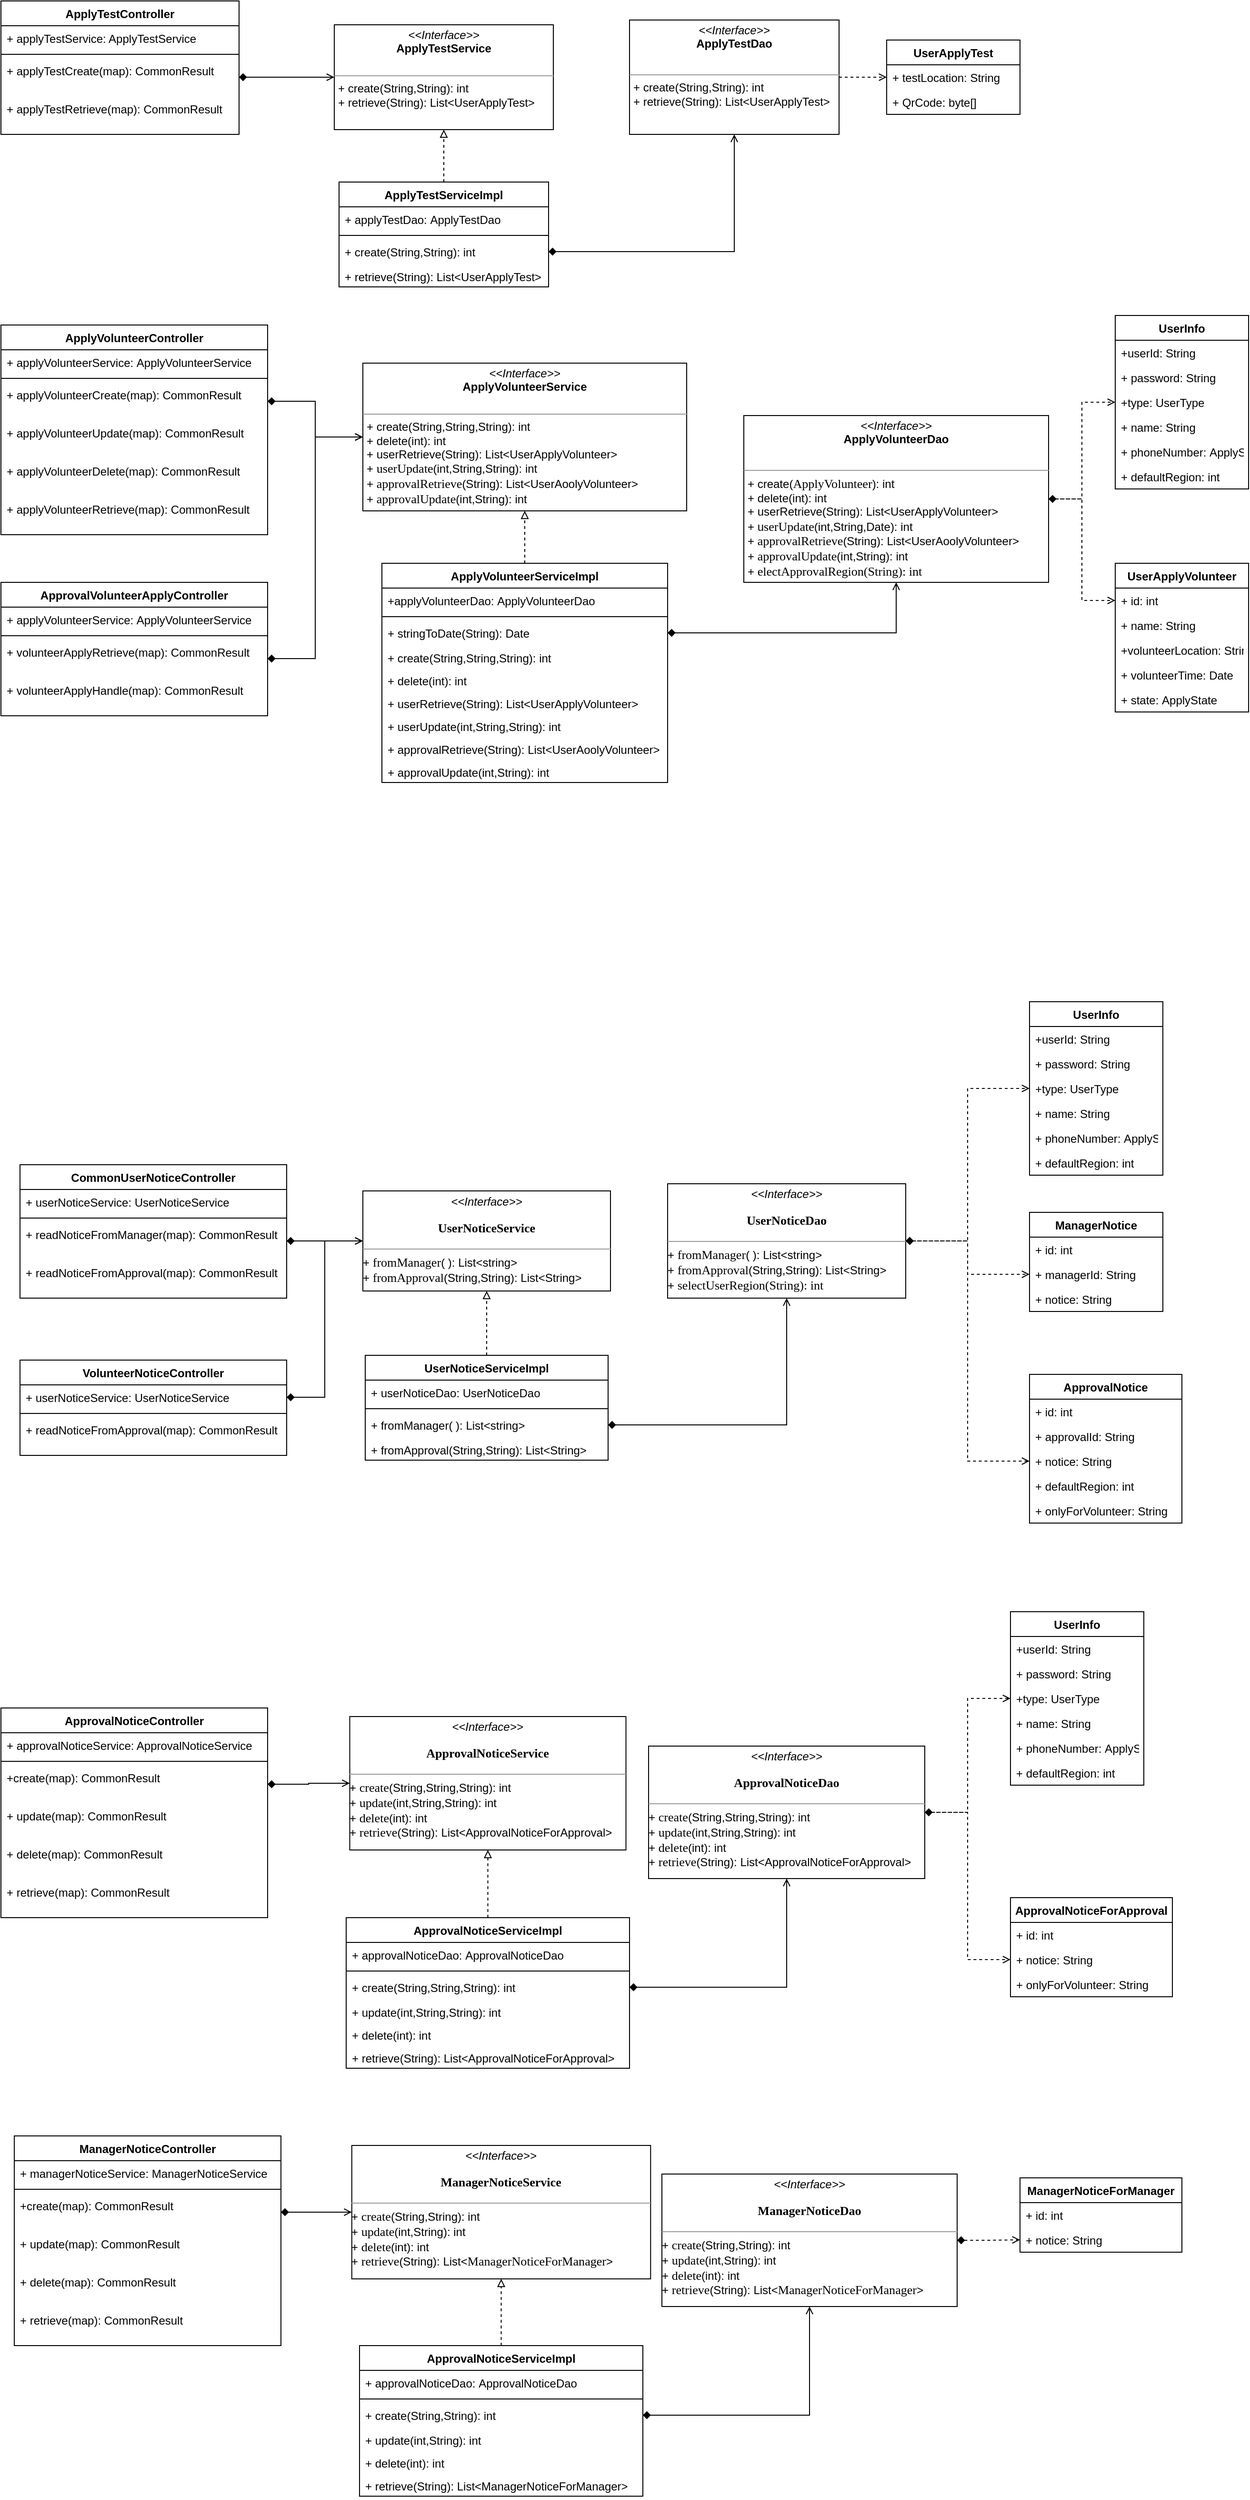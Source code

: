 <mxfile version="17.4.6" type="github">
  <diagram id="C5RBs43oDa-KdzZeNtuy" name="Page-1">
    <mxGraphModel dx="2557" dy="912" grid="1" gridSize="10" guides="1" tooltips="1" connect="1" arrows="1" fold="1" page="1" pageScale="1" pageWidth="827" pageHeight="1169" math="0" shadow="0">
      <root>
        <mxCell id="WIyWlLk6GJQsqaUBKTNV-0" />
        <mxCell id="WIyWlLk6GJQsqaUBKTNV-1" parent="WIyWlLk6GJQsqaUBKTNV-0" />
        <mxCell id="xSoCJTcvvkp1Ju8zFOZ0-0" value="ApplyTestController" style="swimlane;fontStyle=1;align=center;verticalAlign=top;childLayout=stackLayout;horizontal=1;startSize=26;horizontalStack=0;resizeParent=1;resizeParentMax=0;resizeLast=0;collapsible=1;marginBottom=0;" vertex="1" parent="WIyWlLk6GJQsqaUBKTNV-1">
          <mxGeometry x="-30" y="280" width="250" height="140" as="geometry">
            <mxRectangle x="310" y="120" width="150" height="26" as="alternateBounds" />
          </mxGeometry>
        </mxCell>
        <mxCell id="xSoCJTcvvkp1Ju8zFOZ0-1" value="+ applyTestService: ApplyTestService" style="text;strokeColor=none;fillColor=none;align=left;verticalAlign=top;spacingLeft=4;spacingRight=4;overflow=hidden;rotatable=0;points=[[0,0.5],[1,0.5]];portConstraint=eastwest;" vertex="1" parent="xSoCJTcvvkp1Ju8zFOZ0-0">
          <mxGeometry y="26" width="250" height="26" as="geometry" />
        </mxCell>
        <mxCell id="xSoCJTcvvkp1Ju8zFOZ0-2" value="" style="line;strokeWidth=1;fillColor=none;align=left;verticalAlign=middle;spacingTop=-1;spacingLeft=3;spacingRight=3;rotatable=0;labelPosition=right;points=[];portConstraint=eastwest;" vertex="1" parent="xSoCJTcvvkp1Ju8zFOZ0-0">
          <mxGeometry y="52" width="250" height="8" as="geometry" />
        </mxCell>
        <mxCell id="xSoCJTcvvkp1Ju8zFOZ0-3" value="+ applyTestCreate(map): CommonResult" style="text;strokeColor=none;fillColor=none;align=left;verticalAlign=top;spacingLeft=4;spacingRight=4;overflow=hidden;rotatable=0;points=[[0,0.5],[1,0.5]];portConstraint=eastwest;" vertex="1" parent="xSoCJTcvvkp1Ju8zFOZ0-0">
          <mxGeometry y="60" width="250" height="40" as="geometry" />
        </mxCell>
        <mxCell id="xSoCJTcvvkp1Ju8zFOZ0-7" value="+ applyTestRetrieve(map): CommonResult" style="text;strokeColor=none;fillColor=none;align=left;verticalAlign=top;spacingLeft=4;spacingRight=4;overflow=hidden;rotatable=0;points=[[0,0.5],[1,0.5]];portConstraint=eastwest;" vertex="1" parent="xSoCJTcvvkp1Ju8zFOZ0-0">
          <mxGeometry y="100" width="250" height="40" as="geometry" />
        </mxCell>
        <mxCell id="xSoCJTcvvkp1Ju8zFOZ0-24" style="edgeStyle=orthogonalEdgeStyle;rounded=0;orthogonalLoop=1;jettySize=auto;html=1;exitX=0.5;exitY=0;exitDx=0;exitDy=0;entryX=0.5;entryY=1;entryDx=0;entryDy=0;dashed=1;endArrow=block;endFill=0;" edge="1" parent="WIyWlLk6GJQsqaUBKTNV-1" source="xSoCJTcvvkp1Ju8zFOZ0-12" target="xSoCJTcvvkp1Ju8zFOZ0-23">
          <mxGeometry relative="1" as="geometry" />
        </mxCell>
        <mxCell id="xSoCJTcvvkp1Ju8zFOZ0-12" value="ApplyTestServiceImpl" style="swimlane;fontStyle=1;align=center;verticalAlign=top;childLayout=stackLayout;horizontal=1;startSize=26;horizontalStack=0;resizeParent=1;resizeParentMax=0;resizeLast=0;collapsible=1;marginBottom=0;" vertex="1" parent="WIyWlLk6GJQsqaUBKTNV-1">
          <mxGeometry x="325" y="470" width="220" height="110" as="geometry">
            <mxRectangle x="325" y="320" width="130" height="26" as="alternateBounds" />
          </mxGeometry>
        </mxCell>
        <mxCell id="xSoCJTcvvkp1Ju8zFOZ0-13" value="+ applyTestDao: ApplyTestDao" style="text;strokeColor=none;fillColor=none;align=left;verticalAlign=top;spacingLeft=4;spacingRight=4;overflow=hidden;rotatable=0;points=[[0,0.5],[1,0.5]];portConstraint=eastwest;" vertex="1" parent="xSoCJTcvvkp1Ju8zFOZ0-12">
          <mxGeometry y="26" width="220" height="26" as="geometry" />
        </mxCell>
        <mxCell id="xSoCJTcvvkp1Ju8zFOZ0-14" value="" style="line;strokeWidth=1;fillColor=none;align=left;verticalAlign=middle;spacingTop=-1;spacingLeft=3;spacingRight=3;rotatable=0;labelPosition=right;points=[];portConstraint=eastwest;" vertex="1" parent="xSoCJTcvvkp1Ju8zFOZ0-12">
          <mxGeometry y="52" width="220" height="8" as="geometry" />
        </mxCell>
        <mxCell id="xSoCJTcvvkp1Ju8zFOZ0-15" value="+ create(String,String): int" style="text;strokeColor=none;fillColor=none;align=left;verticalAlign=top;spacingLeft=4;spacingRight=4;overflow=hidden;rotatable=0;points=[[0,0.5],[1,0.5]];portConstraint=eastwest;" vertex="1" parent="xSoCJTcvvkp1Ju8zFOZ0-12">
          <mxGeometry y="60" width="220" height="26" as="geometry" />
        </mxCell>
        <mxCell id="xSoCJTcvvkp1Ju8zFOZ0-16" value="+ retrieve(String): List&lt;UserApplyTest&gt;" style="text;strokeColor=none;fillColor=none;align=left;verticalAlign=top;spacingLeft=4;spacingRight=4;overflow=hidden;rotatable=0;points=[[0,0.5],[1,0.5]];portConstraint=eastwest;" vertex="1" parent="xSoCJTcvvkp1Ju8zFOZ0-12">
          <mxGeometry y="86" width="220" height="24" as="geometry" />
        </mxCell>
        <mxCell id="xSoCJTcvvkp1Ju8zFOZ0-28" style="edgeStyle=orthogonalEdgeStyle;rounded=0;orthogonalLoop=1;jettySize=auto;html=1;entryX=0;entryY=0.5;entryDx=0;entryDy=0;startArrow=none;startFill=0;endArrow=open;endFill=0;dashed=1;" edge="1" parent="WIyWlLk6GJQsqaUBKTNV-1" source="xSoCJTcvvkp1Ju8zFOZ0-18" target="xSoCJTcvvkp1Ju8zFOZ0-20">
          <mxGeometry relative="1" as="geometry" />
        </mxCell>
        <mxCell id="xSoCJTcvvkp1Ju8zFOZ0-18" value="&lt;p style=&quot;margin: 0px ; margin-top: 4px ; text-align: center&quot;&gt;&lt;i&gt;&amp;lt;&amp;lt;Interface&amp;gt;&amp;gt;&lt;/i&gt;&lt;br&gt;&lt;span style=&quot;text-align: left&quot;&gt;&lt;b&gt;ApplyTestDao&lt;/b&gt;&lt;/span&gt;&lt;br&gt;&lt;/p&gt;&lt;p style=&quot;margin: 0px ; margin-top: 4px ; text-align: center&quot;&gt;&lt;b&gt;&lt;br&gt;&lt;/b&gt;&lt;/p&gt;&lt;hr size=&quot;1&quot;&gt;&lt;p style=&quot;margin: 0px ; margin-left: 4px&quot;&gt;+&amp;nbsp;create(String,String): int&lt;br&gt;+&amp;nbsp;retrieve(String):&amp;nbsp;List&amp;lt;UserApplyTest&amp;gt;&lt;br&gt;&lt;/p&gt;" style="verticalAlign=top;align=left;overflow=fill;fontSize=12;fontFamily=Helvetica;html=1;" vertex="1" parent="WIyWlLk6GJQsqaUBKTNV-1">
          <mxGeometry x="630" y="300" width="220" height="120" as="geometry" />
        </mxCell>
        <mxCell id="xSoCJTcvvkp1Ju8zFOZ0-19" value="UserApplyTest" style="swimlane;fontStyle=1;childLayout=stackLayout;horizontal=1;startSize=26;fillColor=none;horizontalStack=0;resizeParent=1;resizeParentMax=0;resizeLast=0;collapsible=1;marginBottom=0;" vertex="1" parent="WIyWlLk6GJQsqaUBKTNV-1">
          <mxGeometry x="900" y="321" width="140" height="78" as="geometry" />
        </mxCell>
        <mxCell id="xSoCJTcvvkp1Ju8zFOZ0-20" value="+ testLocation: String" style="text;strokeColor=none;fillColor=none;align=left;verticalAlign=top;spacingLeft=4;spacingRight=4;overflow=hidden;rotatable=0;points=[[0,0.5],[1,0.5]];portConstraint=eastwest;" vertex="1" parent="xSoCJTcvvkp1Ju8zFOZ0-19">
          <mxGeometry y="26" width="140" height="26" as="geometry" />
        </mxCell>
        <mxCell id="xSoCJTcvvkp1Ju8zFOZ0-21" value="+ QrCode: byte[]" style="text;strokeColor=none;fillColor=none;align=left;verticalAlign=top;spacingLeft=4;spacingRight=4;overflow=hidden;rotatable=0;points=[[0,0.5],[1,0.5]];portConstraint=eastwest;" vertex="1" parent="xSoCJTcvvkp1Ju8zFOZ0-19">
          <mxGeometry y="52" width="140" height="26" as="geometry" />
        </mxCell>
        <mxCell id="xSoCJTcvvkp1Ju8zFOZ0-23" value="&lt;p style=&quot;margin: 0px ; margin-top: 4px ; text-align: center&quot;&gt;&lt;i&gt;&amp;lt;&amp;lt;Interface&amp;gt;&amp;gt;&lt;/i&gt;&lt;br&gt;&lt;span style=&quot;text-align: left&quot;&gt;&lt;b&gt;ApplyTestService&lt;/b&gt;&lt;/span&gt;&lt;br&gt;&lt;/p&gt;&lt;br&gt;&lt;hr size=&quot;1&quot;&gt;&lt;p style=&quot;margin: 0px ; margin-left: 4px&quot;&gt;+&amp;nbsp;create(String,String): int&lt;br&gt;+&amp;nbsp;retrieve(String):&amp;nbsp;List&amp;lt;UserApplyTest&amp;gt;&lt;br&gt;&lt;/p&gt;" style="verticalAlign=top;align=left;overflow=fill;fontSize=12;fontFamily=Helvetica;html=1;" vertex="1" parent="WIyWlLk6GJQsqaUBKTNV-1">
          <mxGeometry x="320" y="305" width="230" height="110" as="geometry" />
        </mxCell>
        <mxCell id="xSoCJTcvvkp1Ju8zFOZ0-25" style="edgeStyle=orthogonalEdgeStyle;rounded=0;orthogonalLoop=1;jettySize=auto;html=1;exitX=1;exitY=0.5;exitDx=0;exitDy=0;entryX=0;entryY=0.5;entryDx=0;entryDy=0;endArrow=open;endFill=0;startArrow=diamond;startFill=1;" edge="1" parent="WIyWlLk6GJQsqaUBKTNV-1" source="xSoCJTcvvkp1Ju8zFOZ0-3" target="xSoCJTcvvkp1Ju8zFOZ0-23">
          <mxGeometry relative="1" as="geometry" />
        </mxCell>
        <mxCell id="xSoCJTcvvkp1Ju8zFOZ0-27" style="edgeStyle=orthogonalEdgeStyle;rounded=0;orthogonalLoop=1;jettySize=auto;html=1;exitX=1;exitY=0.5;exitDx=0;exitDy=0;entryX=0.5;entryY=1;entryDx=0;entryDy=0;startArrow=diamond;startFill=1;endArrow=open;endFill=0;" edge="1" parent="WIyWlLk6GJQsqaUBKTNV-1" source="xSoCJTcvvkp1Ju8zFOZ0-15" target="xSoCJTcvvkp1Ju8zFOZ0-18">
          <mxGeometry relative="1" as="geometry" />
        </mxCell>
        <mxCell id="xSoCJTcvvkp1Ju8zFOZ0-29" value="ApplyVolunteerController" style="swimlane;fontStyle=1;align=center;verticalAlign=top;childLayout=stackLayout;horizontal=1;startSize=26;horizontalStack=0;resizeParent=1;resizeParentMax=0;resizeLast=0;collapsible=1;marginBottom=0;" vertex="1" parent="WIyWlLk6GJQsqaUBKTNV-1">
          <mxGeometry x="-30" y="620" width="280" height="220" as="geometry">
            <mxRectangle x="310" y="120" width="150" height="26" as="alternateBounds" />
          </mxGeometry>
        </mxCell>
        <mxCell id="xSoCJTcvvkp1Ju8zFOZ0-30" value="+ applyVolunteerService: ApplyVolunteerService" style="text;strokeColor=none;fillColor=none;align=left;verticalAlign=top;spacingLeft=4;spacingRight=4;overflow=hidden;rotatable=0;points=[[0,0.5],[1,0.5]];portConstraint=eastwest;" vertex="1" parent="xSoCJTcvvkp1Ju8zFOZ0-29">
          <mxGeometry y="26" width="280" height="26" as="geometry" />
        </mxCell>
        <mxCell id="xSoCJTcvvkp1Ju8zFOZ0-31" value="" style="line;strokeWidth=1;fillColor=none;align=left;verticalAlign=middle;spacingTop=-1;spacingLeft=3;spacingRight=3;rotatable=0;labelPosition=right;points=[];portConstraint=eastwest;" vertex="1" parent="xSoCJTcvvkp1Ju8zFOZ0-29">
          <mxGeometry y="52" width="280" height="8" as="geometry" />
        </mxCell>
        <mxCell id="xSoCJTcvvkp1Ju8zFOZ0-32" value="+ applyVolunteerCreate(map): CommonResult" style="text;strokeColor=none;fillColor=none;align=left;verticalAlign=top;spacingLeft=4;spacingRight=4;overflow=hidden;rotatable=0;points=[[0,0.5],[1,0.5]];portConstraint=eastwest;" vertex="1" parent="xSoCJTcvvkp1Ju8zFOZ0-29">
          <mxGeometry y="60" width="280" height="40" as="geometry" />
        </mxCell>
        <mxCell id="xSoCJTcvvkp1Ju8zFOZ0-48" value="+ applyVolunteerUpdate(map): CommonResult" style="text;strokeColor=none;fillColor=none;align=left;verticalAlign=top;spacingLeft=4;spacingRight=4;overflow=hidden;rotatable=0;points=[[0,0.5],[1,0.5]];portConstraint=eastwest;" vertex="1" parent="xSoCJTcvvkp1Ju8zFOZ0-29">
          <mxGeometry y="100" width="280" height="40" as="geometry" />
        </mxCell>
        <mxCell id="xSoCJTcvvkp1Ju8zFOZ0-49" value="+ applyVolunteerDelete(map): CommonResult" style="text;strokeColor=none;fillColor=none;align=left;verticalAlign=top;spacingLeft=4;spacingRight=4;overflow=hidden;rotatable=0;points=[[0,0.5],[1,0.5]];portConstraint=eastwest;" vertex="1" parent="xSoCJTcvvkp1Ju8zFOZ0-29">
          <mxGeometry y="140" width="280" height="40" as="geometry" />
        </mxCell>
        <mxCell id="xSoCJTcvvkp1Ju8zFOZ0-33" value="+ applyVolunteerRetrieve(map): CommonResult" style="text;strokeColor=none;fillColor=none;align=left;verticalAlign=top;spacingLeft=4;spacingRight=4;overflow=hidden;rotatable=0;points=[[0,0.5],[1,0.5]];portConstraint=eastwest;" vertex="1" parent="xSoCJTcvvkp1Ju8zFOZ0-29">
          <mxGeometry y="180" width="280" height="40" as="geometry" />
        </mxCell>
        <mxCell id="xSoCJTcvvkp1Ju8zFOZ0-34" style="edgeStyle=orthogonalEdgeStyle;rounded=0;orthogonalLoop=1;jettySize=auto;html=1;exitX=0.5;exitY=0;exitDx=0;exitDy=0;entryX=0.5;entryY=1;entryDx=0;entryDy=0;dashed=1;endArrow=block;endFill=0;" edge="1" parent="WIyWlLk6GJQsqaUBKTNV-1" source="xSoCJTcvvkp1Ju8zFOZ0-35" target="xSoCJTcvvkp1Ju8zFOZ0-45">
          <mxGeometry relative="1" as="geometry" />
        </mxCell>
        <mxCell id="xSoCJTcvvkp1Ju8zFOZ0-35" value="ApplyVolunteerServiceImpl" style="swimlane;fontStyle=1;align=center;verticalAlign=top;childLayout=stackLayout;horizontal=1;startSize=26;horizontalStack=0;resizeParent=1;resizeParentMax=0;resizeLast=0;collapsible=1;marginBottom=0;" vertex="1" parent="WIyWlLk6GJQsqaUBKTNV-1">
          <mxGeometry x="370" y="870" width="300" height="230" as="geometry">
            <mxRectangle x="325" y="320" width="130" height="26" as="alternateBounds" />
          </mxGeometry>
        </mxCell>
        <mxCell id="xSoCJTcvvkp1Ju8zFOZ0-36" value="+applyVolunteerDao: ApplyVolunteerDao" style="text;strokeColor=none;fillColor=none;align=left;verticalAlign=top;spacingLeft=4;spacingRight=4;overflow=hidden;rotatable=0;points=[[0,0.5],[1,0.5]];portConstraint=eastwest;" vertex="1" parent="xSoCJTcvvkp1Ju8zFOZ0-35">
          <mxGeometry y="26" width="300" height="26" as="geometry" />
        </mxCell>
        <mxCell id="xSoCJTcvvkp1Ju8zFOZ0-37" value="" style="line;strokeWidth=1;fillColor=none;align=left;verticalAlign=middle;spacingTop=-1;spacingLeft=3;spacingRight=3;rotatable=0;labelPosition=right;points=[];portConstraint=eastwest;" vertex="1" parent="xSoCJTcvvkp1Ju8zFOZ0-35">
          <mxGeometry y="52" width="300" height="8" as="geometry" />
        </mxCell>
        <mxCell id="xSoCJTcvvkp1Ju8zFOZ0-38" value="+ stringToDate(String): Date" style="text;strokeColor=none;fillColor=none;align=left;verticalAlign=top;spacingLeft=4;spacingRight=4;overflow=hidden;rotatable=0;points=[[0,0.5],[1,0.5]];portConstraint=eastwest;" vertex="1" parent="xSoCJTcvvkp1Ju8zFOZ0-35">
          <mxGeometry y="60" width="300" height="26" as="geometry" />
        </mxCell>
        <mxCell id="xSoCJTcvvkp1Ju8zFOZ0-58" value="+ create(String,String,String): int" style="text;strokeColor=none;fillColor=none;align=left;verticalAlign=top;spacingLeft=4;spacingRight=4;overflow=hidden;rotatable=0;points=[[0,0.5],[1,0.5]];portConstraint=eastwest;" vertex="1" parent="xSoCJTcvvkp1Ju8zFOZ0-35">
          <mxGeometry y="86" width="300" height="24" as="geometry" />
        </mxCell>
        <mxCell id="xSoCJTcvvkp1Ju8zFOZ0-59" value="+ delete(int): int" style="text;strokeColor=none;fillColor=none;align=left;verticalAlign=top;spacingLeft=4;spacingRight=4;overflow=hidden;rotatable=0;points=[[0,0.5],[1,0.5]];portConstraint=eastwest;" vertex="1" parent="xSoCJTcvvkp1Ju8zFOZ0-35">
          <mxGeometry y="110" width="300" height="24" as="geometry" />
        </mxCell>
        <mxCell id="xSoCJTcvvkp1Ju8zFOZ0-60" value="+ userRetrieve(String): List&lt;UserApplyVolunteer&gt;&#xa;" style="text;strokeColor=none;fillColor=none;align=left;verticalAlign=top;spacingLeft=4;spacingRight=4;overflow=hidden;rotatable=0;points=[[0,0.5],[1,0.5]];portConstraint=eastwest;" vertex="1" parent="xSoCJTcvvkp1Ju8zFOZ0-35">
          <mxGeometry y="134" width="300" height="24" as="geometry" />
        </mxCell>
        <mxCell id="xSoCJTcvvkp1Ju8zFOZ0-61" value="+ userUpdate(int,String,String): int" style="text;strokeColor=none;fillColor=none;align=left;verticalAlign=top;spacingLeft=4;spacingRight=4;overflow=hidden;rotatable=0;points=[[0,0.5],[1,0.5]];portConstraint=eastwest;" vertex="1" parent="xSoCJTcvvkp1Ju8zFOZ0-35">
          <mxGeometry y="158" width="300" height="24" as="geometry" />
        </mxCell>
        <mxCell id="xSoCJTcvvkp1Ju8zFOZ0-62" value="+ approvalRetrieve(String): List&lt;UserAoolyVolunteer&gt;&#xa;" style="text;strokeColor=none;fillColor=none;align=left;verticalAlign=top;spacingLeft=4;spacingRight=4;overflow=hidden;rotatable=0;points=[[0,0.5],[1,0.5]];portConstraint=eastwest;" vertex="1" parent="xSoCJTcvvkp1Ju8zFOZ0-35">
          <mxGeometry y="182" width="300" height="24" as="geometry" />
        </mxCell>
        <mxCell id="xSoCJTcvvkp1Ju8zFOZ0-39" value="+ approvalUpdate(int,String): int" style="text;strokeColor=none;fillColor=none;align=left;verticalAlign=top;spacingLeft=4;spacingRight=4;overflow=hidden;rotatable=0;points=[[0,0.5],[1,0.5]];portConstraint=eastwest;" vertex="1" parent="xSoCJTcvvkp1Ju8zFOZ0-35">
          <mxGeometry y="206" width="300" height="24" as="geometry" />
        </mxCell>
        <mxCell id="xSoCJTcvvkp1Ju8zFOZ0-40" style="edgeStyle=orthogonalEdgeStyle;rounded=0;orthogonalLoop=1;jettySize=auto;html=1;entryX=0;entryY=0.5;entryDx=0;entryDy=0;startArrow=none;startFill=0;endArrow=open;endFill=0;dashed=1;exitX=1;exitY=0.5;exitDx=0;exitDy=0;" edge="1" parent="WIyWlLk6GJQsqaUBKTNV-1" source="xSoCJTcvvkp1Ju8zFOZ0-41" target="xSoCJTcvvkp1Ju8zFOZ0-43">
          <mxGeometry relative="1" as="geometry" />
        </mxCell>
        <mxCell id="xSoCJTcvvkp1Ju8zFOZ0-73" style="edgeStyle=orthogonalEdgeStyle;rounded=0;orthogonalLoop=1;jettySize=auto;html=1;exitX=1;exitY=0.5;exitDx=0;exitDy=0;fontColor=#000000;startArrow=diamond;startFill=1;endArrow=open;endFill=0;dashed=1;" edge="1" parent="WIyWlLk6GJQsqaUBKTNV-1" source="xSoCJTcvvkp1Ju8zFOZ0-41" target="xSoCJTcvvkp1Ju8zFOZ0-69">
          <mxGeometry relative="1" as="geometry" />
        </mxCell>
        <mxCell id="xSoCJTcvvkp1Ju8zFOZ0-41" value="&lt;p style=&quot;margin: 0px ; margin-top: 4px ; text-align: center&quot;&gt;&lt;i&gt;&amp;lt;&amp;lt;Interface&amp;gt;&amp;gt;&lt;/i&gt;&lt;br&gt;&lt;span style=&quot;text-align: left&quot;&gt;&lt;b&gt;ApplyVolunteerDao&lt;/b&gt;&lt;/span&gt;&lt;br&gt;&lt;/p&gt;&lt;p style=&quot;margin: 0px ; margin-top: 4px ; text-align: center&quot;&gt;&lt;b&gt;&lt;br&gt;&lt;/b&gt;&lt;/p&gt;&lt;hr size=&quot;1&quot;&gt;&lt;p style=&quot;margin: 0px 0px 0px 4px&quot;&gt;+&amp;nbsp;create(&lt;span style=&quot;font-family: &amp;#34;jetbrains mono&amp;#34; ; font-size: 9.8pt&quot;&gt;ApplyVolunteer&lt;/span&gt;&lt;span&gt;): int&lt;/span&gt;&lt;/p&gt;&lt;p style=&quot;margin: 0px 0px 0px 4px&quot;&gt;+&amp;nbsp;delete(int):&amp;nbsp;int&lt;br&gt;&lt;/p&gt;&lt;p style=&quot;margin: 0px 0px 0px 4px&quot;&gt;+ userRetrieve(String): List&amp;lt;UserApplyVolunteer&amp;gt;&lt;/p&gt;&lt;p style=&quot;margin: 0px 0px 0px 4px&quot;&gt;+ u&lt;span style=&quot;font-family: &amp;#34;jetbrains mono&amp;#34; ; font-size: 9.8pt&quot;&gt;serUpdate&lt;/span&gt;(int,String,Date):&amp;nbsp;int&lt;/p&gt;&lt;p style=&quot;margin: 0px 0px 0px 4px&quot;&gt;+&amp;nbsp;&lt;span style=&quot;font-family: &amp;#34;jetbrains mono&amp;#34; ; font-size: 9.8pt&quot;&gt;approvalRetrieve&lt;/span&gt;(String): List&amp;lt;UserAoolyVolunteer&amp;gt;&lt;/p&gt;&lt;p style=&quot;margin: 0px 0px 0px 4px&quot;&gt;+&amp;nbsp;&lt;span style=&quot;font-family: &amp;#34;jetbrains mono&amp;#34; ; font-size: 9.8pt&quot;&gt;approvalUpdate&lt;/span&gt;(int,String):&amp;nbsp;int&lt;/p&gt;&lt;p style=&quot;margin: 0px 0px 0px 4px&quot;&gt;+&amp;nbsp;&lt;span style=&quot;font-family: &amp;#34;jetbrains mono&amp;#34; ; font-size: 9.8pt&quot;&gt;electApprovalRegion(String): int&lt;/span&gt;&lt;/p&gt;" style="verticalAlign=top;align=left;overflow=fill;fontSize=12;fontFamily=Helvetica;html=1;" vertex="1" parent="WIyWlLk6GJQsqaUBKTNV-1">
          <mxGeometry x="750" y="715" width="320" height="175" as="geometry" />
        </mxCell>
        <mxCell id="xSoCJTcvvkp1Ju8zFOZ0-42" value="UserApplyVolunteer" style="swimlane;fontStyle=1;childLayout=stackLayout;horizontal=1;startSize=26;fillColor=none;horizontalStack=0;resizeParent=1;resizeParentMax=0;resizeLast=0;collapsible=1;marginBottom=0;" vertex="1" parent="WIyWlLk6GJQsqaUBKTNV-1">
          <mxGeometry x="1140" y="870" width="140" height="156" as="geometry" />
        </mxCell>
        <mxCell id="xSoCJTcvvkp1Ju8zFOZ0-43" value="+ id: int" style="text;strokeColor=none;fillColor=none;align=left;verticalAlign=top;spacingLeft=4;spacingRight=4;overflow=hidden;rotatable=0;points=[[0,0.5],[1,0.5]];portConstraint=eastwest;" vertex="1" parent="xSoCJTcvvkp1Ju8zFOZ0-42">
          <mxGeometry y="26" width="140" height="26" as="geometry" />
        </mxCell>
        <mxCell id="xSoCJTcvvkp1Ju8zFOZ0-44" value="+ name: String" style="text;strokeColor=none;fillColor=none;align=left;verticalAlign=top;spacingLeft=4;spacingRight=4;overflow=hidden;rotatable=0;points=[[0,0.5],[1,0.5]];portConstraint=eastwest;" vertex="1" parent="xSoCJTcvvkp1Ju8zFOZ0-42">
          <mxGeometry y="52" width="140" height="26" as="geometry" />
        </mxCell>
        <mxCell id="xSoCJTcvvkp1Ju8zFOZ0-63" value="+volunteerLocation: String" style="text;strokeColor=none;fillColor=none;align=left;verticalAlign=top;spacingLeft=4;spacingRight=4;overflow=hidden;rotatable=0;points=[[0,0.5],[1,0.5]];portConstraint=eastwest;" vertex="1" parent="xSoCJTcvvkp1Ju8zFOZ0-42">
          <mxGeometry y="78" width="140" height="26" as="geometry" />
        </mxCell>
        <mxCell id="xSoCJTcvvkp1Ju8zFOZ0-64" value="+ volunteerTime: Date" style="text;strokeColor=none;fillColor=none;align=left;verticalAlign=top;spacingLeft=4;spacingRight=4;overflow=hidden;rotatable=0;points=[[0,0.5],[1,0.5]];portConstraint=eastwest;" vertex="1" parent="xSoCJTcvvkp1Ju8zFOZ0-42">
          <mxGeometry y="104" width="140" height="26" as="geometry" />
        </mxCell>
        <mxCell id="xSoCJTcvvkp1Ju8zFOZ0-65" value="+ state: ApplyState" style="text;strokeColor=none;fillColor=none;align=left;verticalAlign=top;spacingLeft=4;spacingRight=4;overflow=hidden;rotatable=0;points=[[0,0.5],[1,0.5]];portConstraint=eastwest;" vertex="1" parent="xSoCJTcvvkp1Ju8zFOZ0-42">
          <mxGeometry y="130" width="140" height="26" as="geometry" />
        </mxCell>
        <mxCell id="xSoCJTcvvkp1Ju8zFOZ0-45" value="&lt;p style=&quot;margin: 0px ; margin-top: 4px ; text-align: center&quot;&gt;&lt;i&gt;&amp;lt;&amp;lt;Interface&amp;gt;&amp;gt;&lt;/i&gt;&lt;br&gt;&lt;b&gt;&lt;span style=&quot;text-align: left&quot;&gt;ApplyVolunteerS&lt;/span&gt;&lt;span style=&quot;text-align: left&quot;&gt;ervice&lt;/span&gt;&lt;/b&gt;&lt;/p&gt;&lt;br&gt;&lt;hr size=&quot;1&quot;&gt;&lt;p style=&quot;margin: 0px ; margin-left: 4px&quot;&gt;+&amp;nbsp;create(String,String,String): int&lt;br&gt;+&amp;nbsp;delete(int):&amp;nbsp;int&lt;br&gt;&lt;/p&gt;&lt;p style=&quot;margin: 0px ; margin-left: 4px&quot;&gt;+ userRetrieve(&lt;span&gt;String): List&amp;lt;UserApplyVolunteer&amp;gt;&lt;/span&gt;&lt;/p&gt;&lt;p style=&quot;margin: 0px ; margin-left: 4px&quot;&gt;+&amp;nbsp;&lt;span style=&quot;font-family: &amp;#34;jetbrains mono&amp;#34; ; font-size: 9.8pt&quot;&gt;userUpdate&lt;/span&gt;&lt;span&gt;(int,String,String):&amp;nbsp;int&lt;/span&gt;&lt;/p&gt;&lt;p style=&quot;margin: 0px ; margin-left: 4px&quot;&gt;+&amp;nbsp;&lt;span style=&quot;font-family: &amp;#34;jetbrains mono&amp;#34; ; font-size: 9.8pt&quot;&gt;approvalRetrieve&lt;/span&gt;&lt;span&gt;(String): List&amp;lt;UserAoolyVolunteer&amp;gt;&lt;/span&gt;&lt;/p&gt;&lt;p style=&quot;margin: 0px ; margin-left: 4px&quot;&gt;+&amp;nbsp;&lt;span style=&quot;font-family: &amp;#34;jetbrains mono&amp;#34; ; font-size: 9.8pt&quot;&gt;approvalUpdate&lt;/span&gt;&lt;span&gt;(int,String):&amp;nbsp;int&lt;/span&gt;&lt;/p&gt;" style="verticalAlign=top;align=left;overflow=fill;fontSize=12;fontFamily=Helvetica;html=1;" vertex="1" parent="WIyWlLk6GJQsqaUBKTNV-1">
          <mxGeometry x="350" y="660" width="340" height="155" as="geometry" />
        </mxCell>
        <mxCell id="xSoCJTcvvkp1Ju8zFOZ0-46" style="edgeStyle=orthogonalEdgeStyle;rounded=0;orthogonalLoop=1;jettySize=auto;html=1;exitX=1;exitY=0.5;exitDx=0;exitDy=0;entryX=0;entryY=0.5;entryDx=0;entryDy=0;endArrow=open;endFill=0;startArrow=diamond;startFill=1;" edge="1" parent="WIyWlLk6GJQsqaUBKTNV-1" source="xSoCJTcvvkp1Ju8zFOZ0-32" target="xSoCJTcvvkp1Ju8zFOZ0-45">
          <mxGeometry relative="1" as="geometry" />
        </mxCell>
        <mxCell id="xSoCJTcvvkp1Ju8zFOZ0-47" style="edgeStyle=orthogonalEdgeStyle;rounded=0;orthogonalLoop=1;jettySize=auto;html=1;exitX=1;exitY=0.5;exitDx=0;exitDy=0;entryX=0.5;entryY=1;entryDx=0;entryDy=0;startArrow=diamond;startFill=1;endArrow=open;endFill=0;" edge="1" parent="WIyWlLk6GJQsqaUBKTNV-1" source="xSoCJTcvvkp1Ju8zFOZ0-38" target="xSoCJTcvvkp1Ju8zFOZ0-41">
          <mxGeometry relative="1" as="geometry" />
        </mxCell>
        <mxCell id="xSoCJTcvvkp1Ju8zFOZ0-50" value="ApprovalVolunteerApplyController" style="swimlane;fontStyle=1;align=center;verticalAlign=top;childLayout=stackLayout;horizontal=1;startSize=26;horizontalStack=0;resizeParent=1;resizeParentMax=0;resizeLast=0;collapsible=1;marginBottom=0;" vertex="1" parent="WIyWlLk6GJQsqaUBKTNV-1">
          <mxGeometry x="-30" y="890" width="280" height="140" as="geometry">
            <mxRectangle x="310" y="120" width="150" height="26" as="alternateBounds" />
          </mxGeometry>
        </mxCell>
        <mxCell id="xSoCJTcvvkp1Ju8zFOZ0-51" value="+ applyVolunteerService: ApplyVolunteerService" style="text;strokeColor=none;fillColor=none;align=left;verticalAlign=top;spacingLeft=4;spacingRight=4;overflow=hidden;rotatable=0;points=[[0,0.5],[1,0.5]];portConstraint=eastwest;" vertex="1" parent="xSoCJTcvvkp1Ju8zFOZ0-50">
          <mxGeometry y="26" width="280" height="26" as="geometry" />
        </mxCell>
        <mxCell id="xSoCJTcvvkp1Ju8zFOZ0-52" value="" style="line;strokeWidth=1;fillColor=none;align=left;verticalAlign=middle;spacingTop=-1;spacingLeft=3;spacingRight=3;rotatable=0;labelPosition=right;points=[];portConstraint=eastwest;" vertex="1" parent="xSoCJTcvvkp1Ju8zFOZ0-50">
          <mxGeometry y="52" width="280" height="8" as="geometry" />
        </mxCell>
        <mxCell id="xSoCJTcvvkp1Ju8zFOZ0-53" value="+ volunteerApplyRetrieve(map): CommonResult" style="text;strokeColor=none;fillColor=none;align=left;verticalAlign=top;spacingLeft=4;spacingRight=4;overflow=hidden;rotatable=0;points=[[0,0.5],[1,0.5]];portConstraint=eastwest;" vertex="1" parent="xSoCJTcvvkp1Ju8zFOZ0-50">
          <mxGeometry y="60" width="280" height="40" as="geometry" />
        </mxCell>
        <mxCell id="xSoCJTcvvkp1Ju8zFOZ0-54" value="+ volunteerApplyHandle(map): CommonResult" style="text;strokeColor=none;fillColor=none;align=left;verticalAlign=top;spacingLeft=4;spacingRight=4;overflow=hidden;rotatable=0;points=[[0,0.5],[1,0.5]];portConstraint=eastwest;" vertex="1" parent="xSoCJTcvvkp1Ju8zFOZ0-50">
          <mxGeometry y="100" width="280" height="40" as="geometry" />
        </mxCell>
        <mxCell id="xSoCJTcvvkp1Ju8zFOZ0-57" style="edgeStyle=orthogonalEdgeStyle;rounded=0;orthogonalLoop=1;jettySize=auto;html=1;exitX=1;exitY=0.5;exitDx=0;exitDy=0;entryX=0;entryY=0.5;entryDx=0;entryDy=0;startArrow=diamond;startFill=1;endArrow=open;endFill=0;" edge="1" parent="WIyWlLk6GJQsqaUBKTNV-1" source="xSoCJTcvvkp1Ju8zFOZ0-53" target="xSoCJTcvvkp1Ju8zFOZ0-45">
          <mxGeometry relative="1" as="geometry" />
        </mxCell>
        <mxCell id="xSoCJTcvvkp1Ju8zFOZ0-66" value="UserInfo" style="swimlane;fontStyle=1;childLayout=stackLayout;horizontal=1;startSize=26;fillColor=none;horizontalStack=0;resizeParent=1;resizeParentMax=0;resizeLast=0;collapsible=1;marginBottom=0;" vertex="1" parent="WIyWlLk6GJQsqaUBKTNV-1">
          <mxGeometry x="1140" y="610" width="140" height="182" as="geometry" />
        </mxCell>
        <mxCell id="xSoCJTcvvkp1Ju8zFOZ0-67" value="+userId: String" style="text;strokeColor=none;fillColor=none;align=left;verticalAlign=top;spacingLeft=4;spacingRight=4;overflow=hidden;rotatable=0;points=[[0,0.5],[1,0.5]];portConstraint=eastwest;" vertex="1" parent="xSoCJTcvvkp1Ju8zFOZ0-66">
          <mxGeometry y="26" width="140" height="26" as="geometry" />
        </mxCell>
        <mxCell id="xSoCJTcvvkp1Ju8zFOZ0-68" value="+ password: String" style="text;strokeColor=none;fillColor=none;align=left;verticalAlign=top;spacingLeft=4;spacingRight=4;overflow=hidden;rotatable=0;points=[[0,0.5],[1,0.5]];portConstraint=eastwest;" vertex="1" parent="xSoCJTcvvkp1Ju8zFOZ0-66">
          <mxGeometry y="52" width="140" height="26" as="geometry" />
        </mxCell>
        <mxCell id="xSoCJTcvvkp1Ju8zFOZ0-69" value="+type: UserType" style="text;strokeColor=none;fillColor=none;align=left;verticalAlign=top;spacingLeft=4;spacingRight=4;overflow=hidden;rotatable=0;points=[[0,0.5],[1,0.5]];portConstraint=eastwest;" vertex="1" parent="xSoCJTcvvkp1Ju8zFOZ0-66">
          <mxGeometry y="78" width="140" height="26" as="geometry" />
        </mxCell>
        <mxCell id="xSoCJTcvvkp1Ju8zFOZ0-70" value="+ name: String" style="text;strokeColor=none;fillColor=none;align=left;verticalAlign=top;spacingLeft=4;spacingRight=4;overflow=hidden;rotatable=0;points=[[0,0.5],[1,0.5]];portConstraint=eastwest;" vertex="1" parent="xSoCJTcvvkp1Ju8zFOZ0-66">
          <mxGeometry y="104" width="140" height="26" as="geometry" />
        </mxCell>
        <mxCell id="xSoCJTcvvkp1Ju8zFOZ0-72" value="+ phoneNumber: ApplyState" style="text;strokeColor=none;fillColor=none;align=left;verticalAlign=top;spacingLeft=4;spacingRight=4;overflow=hidden;rotatable=0;points=[[0,0.5],[1,0.5]];portConstraint=eastwest;" vertex="1" parent="xSoCJTcvvkp1Ju8zFOZ0-66">
          <mxGeometry y="130" width="140" height="26" as="geometry" />
        </mxCell>
        <mxCell id="xSoCJTcvvkp1Ju8zFOZ0-71" value="+ defaultRegion: int" style="text;strokeColor=none;fillColor=none;align=left;verticalAlign=top;spacingLeft=4;spacingRight=4;overflow=hidden;rotatable=0;points=[[0,0.5],[1,0.5]];portConstraint=eastwest;" vertex="1" parent="xSoCJTcvvkp1Ju8zFOZ0-66">
          <mxGeometry y="156" width="140" height="26" as="geometry" />
        </mxCell>
        <mxCell id="xSoCJTcvvkp1Ju8zFOZ0-74" value="CommonUserNoticeController" style="swimlane;fontStyle=1;align=center;verticalAlign=top;childLayout=stackLayout;horizontal=1;startSize=26;horizontalStack=0;resizeParent=1;resizeParentMax=0;resizeLast=0;collapsible=1;marginBottom=0;" vertex="1" parent="WIyWlLk6GJQsqaUBKTNV-1">
          <mxGeometry x="-10" y="1501" width="280" height="140" as="geometry">
            <mxRectangle x="310" y="120" width="150" height="26" as="alternateBounds" />
          </mxGeometry>
        </mxCell>
        <mxCell id="xSoCJTcvvkp1Ju8zFOZ0-75" value="+ userNoticeService: UserNoticeService" style="text;strokeColor=none;fillColor=none;align=left;verticalAlign=top;spacingLeft=4;spacingRight=4;overflow=hidden;rotatable=0;points=[[0,0.5],[1,0.5]];portConstraint=eastwest;" vertex="1" parent="xSoCJTcvvkp1Ju8zFOZ0-74">
          <mxGeometry y="26" width="280" height="26" as="geometry" />
        </mxCell>
        <mxCell id="xSoCJTcvvkp1Ju8zFOZ0-76" value="" style="line;strokeWidth=1;fillColor=none;align=left;verticalAlign=middle;spacingTop=-1;spacingLeft=3;spacingRight=3;rotatable=0;labelPosition=right;points=[];portConstraint=eastwest;" vertex="1" parent="xSoCJTcvvkp1Ju8zFOZ0-74">
          <mxGeometry y="52" width="280" height="8" as="geometry" />
        </mxCell>
        <mxCell id="xSoCJTcvvkp1Ju8zFOZ0-77" value="+ readNoticeFromManager(map): CommonResult" style="text;strokeColor=none;fillColor=none;align=left;verticalAlign=top;spacingLeft=4;spacingRight=4;overflow=hidden;rotatable=0;points=[[0,0.5],[1,0.5]];portConstraint=eastwest;" vertex="1" parent="xSoCJTcvvkp1Ju8zFOZ0-74">
          <mxGeometry y="60" width="280" height="40" as="geometry" />
        </mxCell>
        <mxCell id="xSoCJTcvvkp1Ju8zFOZ0-78" value="+ readNoticeFromApproval(map): CommonResult" style="text;strokeColor=none;fillColor=none;align=left;verticalAlign=top;spacingLeft=4;spacingRight=4;overflow=hidden;rotatable=0;points=[[0,0.5],[1,0.5]];portConstraint=eastwest;" vertex="1" parent="xSoCJTcvvkp1Ju8zFOZ0-74">
          <mxGeometry y="100" width="280" height="40" as="geometry" />
        </mxCell>
        <mxCell id="xSoCJTcvvkp1Ju8zFOZ0-79" style="edgeStyle=orthogonalEdgeStyle;rounded=0;orthogonalLoop=1;jettySize=auto;html=1;exitX=0.5;exitY=0;exitDx=0;exitDy=0;entryX=0.5;entryY=1;entryDx=0;entryDy=0;dashed=1;endArrow=block;endFill=0;" edge="1" parent="WIyWlLk6GJQsqaUBKTNV-1" source="xSoCJTcvvkp1Ju8zFOZ0-80" target="xSoCJTcvvkp1Ju8zFOZ0-90">
          <mxGeometry relative="1" as="geometry" />
        </mxCell>
        <mxCell id="xSoCJTcvvkp1Ju8zFOZ0-80" value="UserNoticeServiceImpl" style="swimlane;fontStyle=1;align=center;verticalAlign=top;childLayout=stackLayout;horizontal=1;startSize=26;horizontalStack=0;resizeParent=1;resizeParentMax=0;resizeLast=0;collapsible=1;marginBottom=0;" vertex="1" parent="WIyWlLk6GJQsqaUBKTNV-1">
          <mxGeometry x="352.5" y="1701" width="255" height="110" as="geometry">
            <mxRectangle x="325" y="320" width="130" height="26" as="alternateBounds" />
          </mxGeometry>
        </mxCell>
        <mxCell id="xSoCJTcvvkp1Ju8zFOZ0-81" value="+ userNoticeDao: UserNoticeDao" style="text;strokeColor=none;fillColor=none;align=left;verticalAlign=top;spacingLeft=4;spacingRight=4;overflow=hidden;rotatable=0;points=[[0,0.5],[1,0.5]];portConstraint=eastwest;" vertex="1" parent="xSoCJTcvvkp1Ju8zFOZ0-80">
          <mxGeometry y="26" width="255" height="26" as="geometry" />
        </mxCell>
        <mxCell id="xSoCJTcvvkp1Ju8zFOZ0-82" value="" style="line;strokeWidth=1;fillColor=none;align=left;verticalAlign=middle;spacingTop=-1;spacingLeft=3;spacingRight=3;rotatable=0;labelPosition=right;points=[];portConstraint=eastwest;" vertex="1" parent="xSoCJTcvvkp1Ju8zFOZ0-80">
          <mxGeometry y="52" width="255" height="8" as="geometry" />
        </mxCell>
        <mxCell id="xSoCJTcvvkp1Ju8zFOZ0-83" value="+ fromManager( ): List&lt;string&gt;" style="text;strokeColor=none;fillColor=none;align=left;verticalAlign=top;spacingLeft=4;spacingRight=4;overflow=hidden;rotatable=0;points=[[0,0.5],[1,0.5]];portConstraint=eastwest;" vertex="1" parent="xSoCJTcvvkp1Ju8zFOZ0-80">
          <mxGeometry y="60" width="255" height="26" as="geometry" />
        </mxCell>
        <mxCell id="xSoCJTcvvkp1Ju8zFOZ0-84" value="+ fromApproval(String,String): List&lt;String&gt;" style="text;strokeColor=none;fillColor=none;align=left;verticalAlign=top;spacingLeft=4;spacingRight=4;overflow=hidden;rotatable=0;points=[[0,0.5],[1,0.5]];portConstraint=eastwest;" vertex="1" parent="xSoCJTcvvkp1Ju8zFOZ0-80">
          <mxGeometry y="86" width="255" height="24" as="geometry" />
        </mxCell>
        <mxCell id="xSoCJTcvvkp1Ju8zFOZ0-85" style="edgeStyle=orthogonalEdgeStyle;rounded=0;orthogonalLoop=1;jettySize=auto;html=1;entryX=0;entryY=0.5;entryDx=0;entryDy=0;startArrow=none;startFill=0;endArrow=open;endFill=0;dashed=1;exitX=1;exitY=0.5;exitDx=0;exitDy=0;" edge="1" parent="WIyWlLk6GJQsqaUBKTNV-1" source="xSoCJTcvvkp1Ju8zFOZ0-86" target="xSoCJTcvvkp1Ju8zFOZ0-96">
          <mxGeometry relative="1" as="geometry">
            <mxPoint x="940.0" y="1581" as="targetPoint" />
          </mxGeometry>
        </mxCell>
        <mxCell id="xSoCJTcvvkp1Ju8zFOZ0-115" style="edgeStyle=orthogonalEdgeStyle;rounded=0;orthogonalLoop=1;jettySize=auto;html=1;exitX=1;exitY=0.5;exitDx=0;exitDy=0;entryX=0;entryY=0.5;entryDx=0;entryDy=0;dashed=1;fontColor=#000000;startArrow=diamond;startFill=1;endArrow=open;endFill=0;" edge="1" parent="WIyWlLk6GJQsqaUBKTNV-1" source="xSoCJTcvvkp1Ju8zFOZ0-86" target="xSoCJTcvvkp1Ju8zFOZ0-104">
          <mxGeometry relative="1" as="geometry" />
        </mxCell>
        <mxCell id="xSoCJTcvvkp1Ju8zFOZ0-116" style="edgeStyle=orthogonalEdgeStyle;rounded=0;orthogonalLoop=1;jettySize=auto;html=1;exitX=1;exitY=0.5;exitDx=0;exitDy=0;entryX=0;entryY=0.5;entryDx=0;entryDy=0;dashed=1;fontColor=#000000;startArrow=diamond;startFill=1;endArrow=open;endFill=0;" edge="1" parent="WIyWlLk6GJQsqaUBKTNV-1" source="xSoCJTcvvkp1Ju8zFOZ0-86" target="xSoCJTcvvkp1Ju8zFOZ0-113">
          <mxGeometry relative="1" as="geometry" />
        </mxCell>
        <mxCell id="xSoCJTcvvkp1Ju8zFOZ0-86" value="&lt;p style=&quot;margin: 0px ; margin-top: 4px ; text-align: center&quot;&gt;&lt;i&gt;&amp;lt;&amp;lt;Interface&amp;gt;&amp;gt;&lt;/i&gt;&lt;br&gt;&lt;/p&gt;&lt;pre style=&quot;text-align: center ; font-family: &amp;#34;jetbrains mono&amp;#34; ; font-size: 9.8pt&quot;&gt;&lt;b&gt;UserNoticeDao&lt;/b&gt;&lt;/pre&gt;&lt;hr size=&quot;1&quot;&gt;&lt;div&gt;+&amp;nbsp;&lt;span style=&quot;font-family: &amp;#34;jetbrains mono&amp;#34; ; font-size: 9.8pt&quot;&gt;fromManager&lt;/span&gt;( ): List&amp;lt;string&amp;gt;&lt;br&gt;&lt;/div&gt;&lt;div&gt;+&amp;nbsp;&lt;span style=&quot;font-family: &amp;#34;jetbrains mono&amp;#34; ; font-size: 9.8pt&quot;&gt;fromApproval&lt;/span&gt;(String,String):&amp;nbsp;List&amp;lt;String&amp;gt;&lt;/div&gt;&lt;div&gt;+&amp;nbsp;&lt;span style=&quot;font-family: &amp;#34;jetbrains mono&amp;#34; ; font-size: 9.8pt&quot;&gt;selectUserRegion(String): int&lt;/span&gt;&lt;/div&gt;" style="verticalAlign=top;align=left;overflow=fill;fontSize=12;fontFamily=Helvetica;html=1;" vertex="1" parent="WIyWlLk6GJQsqaUBKTNV-1">
          <mxGeometry x="670" y="1521" width="250" height="120" as="geometry" />
        </mxCell>
        <mxCell id="xSoCJTcvvkp1Ju8zFOZ0-90" value="&lt;p style=&quot;margin: 4px 0px 0px&quot;&gt;&lt;i&gt;&amp;lt;&amp;lt;Interface&amp;gt;&amp;gt;&lt;/i&gt;&lt;br&gt;&lt;/p&gt;&lt;pre style=&quot;font-family: &amp;#34;jetbrains mono&amp;#34; ; font-size: 9.8pt&quot;&gt;&lt;b&gt;UserNoticeService&lt;/b&gt;&lt;/pre&gt;&lt;hr size=&quot;1&quot;&gt;&lt;p style=&quot;margin: 0px ; margin-left: 4px&quot;&gt;&lt;/p&gt;&lt;div style=&quot;text-align: left&quot;&gt;+&amp;nbsp;&lt;span style=&quot;font-family: &amp;#34;jetbrains mono&amp;#34; ; font-size: 9.8pt&quot;&gt;fromManager&lt;/span&gt;&lt;span&gt;( ): List&amp;lt;string&amp;gt;&lt;/span&gt;&lt;br&gt;&lt;/div&gt;&lt;div style=&quot;text-align: left&quot;&gt;+&amp;nbsp;&lt;span style=&quot;font-family: &amp;#34;jetbrains mono&amp;#34; ; font-size: 9.8pt&quot;&gt;fromApproval&lt;/span&gt;&lt;span&gt;(String,String):&amp;nbsp;List&amp;lt;String&amp;gt;&lt;/span&gt;&lt;br&gt;&lt;/div&gt;&lt;p&gt;&lt;/p&gt;" style="verticalAlign=top;align=center;overflow=fill;fontSize=12;fontFamily=Helvetica;html=1;" vertex="1" parent="WIyWlLk6GJQsqaUBKTNV-1">
          <mxGeometry x="350" y="1528.5" width="260" height="105" as="geometry" />
        </mxCell>
        <mxCell id="xSoCJTcvvkp1Ju8zFOZ0-91" style="edgeStyle=orthogonalEdgeStyle;rounded=0;orthogonalLoop=1;jettySize=auto;html=1;exitX=1;exitY=0.5;exitDx=0;exitDy=0;entryX=0;entryY=0.5;entryDx=0;entryDy=0;endArrow=open;endFill=0;startArrow=diamond;startFill=1;" edge="1" parent="WIyWlLk6GJQsqaUBKTNV-1" source="xSoCJTcvvkp1Ju8zFOZ0-77" target="xSoCJTcvvkp1Ju8zFOZ0-90">
          <mxGeometry relative="1" as="geometry" />
        </mxCell>
        <mxCell id="xSoCJTcvvkp1Ju8zFOZ0-92" style="edgeStyle=orthogonalEdgeStyle;rounded=0;orthogonalLoop=1;jettySize=auto;html=1;exitX=1;exitY=0.5;exitDx=0;exitDy=0;entryX=0.5;entryY=1;entryDx=0;entryDy=0;startArrow=diamond;startFill=1;endArrow=open;endFill=0;" edge="1" parent="WIyWlLk6GJQsqaUBKTNV-1" source="xSoCJTcvvkp1Ju8zFOZ0-83" target="xSoCJTcvvkp1Ju8zFOZ0-86">
          <mxGeometry relative="1" as="geometry" />
        </mxCell>
        <mxCell id="xSoCJTcvvkp1Ju8zFOZ0-93" value="UserInfo" style="swimlane;fontStyle=1;childLayout=stackLayout;horizontal=1;startSize=26;fillColor=none;horizontalStack=0;resizeParent=1;resizeParentMax=0;resizeLast=0;collapsible=1;marginBottom=0;" vertex="1" parent="WIyWlLk6GJQsqaUBKTNV-1">
          <mxGeometry x="1050" y="1330" width="140" height="182" as="geometry" />
        </mxCell>
        <mxCell id="xSoCJTcvvkp1Ju8zFOZ0-94" value="+userId: String" style="text;strokeColor=none;fillColor=none;align=left;verticalAlign=top;spacingLeft=4;spacingRight=4;overflow=hidden;rotatable=0;points=[[0,0.5],[1,0.5]];portConstraint=eastwest;" vertex="1" parent="xSoCJTcvvkp1Ju8zFOZ0-93">
          <mxGeometry y="26" width="140" height="26" as="geometry" />
        </mxCell>
        <mxCell id="xSoCJTcvvkp1Ju8zFOZ0-95" value="+ password: String" style="text;strokeColor=none;fillColor=none;align=left;verticalAlign=top;spacingLeft=4;spacingRight=4;overflow=hidden;rotatable=0;points=[[0,0.5],[1,0.5]];portConstraint=eastwest;" vertex="1" parent="xSoCJTcvvkp1Ju8zFOZ0-93">
          <mxGeometry y="52" width="140" height="26" as="geometry" />
        </mxCell>
        <mxCell id="xSoCJTcvvkp1Ju8zFOZ0-96" value="+type: UserType" style="text;strokeColor=none;fillColor=none;align=left;verticalAlign=top;spacingLeft=4;spacingRight=4;overflow=hidden;rotatable=0;points=[[0,0.5],[1,0.5]];portConstraint=eastwest;" vertex="1" parent="xSoCJTcvvkp1Ju8zFOZ0-93">
          <mxGeometry y="78" width="140" height="26" as="geometry" />
        </mxCell>
        <mxCell id="xSoCJTcvvkp1Ju8zFOZ0-97" value="+ name: String" style="text;strokeColor=none;fillColor=none;align=left;verticalAlign=top;spacingLeft=4;spacingRight=4;overflow=hidden;rotatable=0;points=[[0,0.5],[1,0.5]];portConstraint=eastwest;" vertex="1" parent="xSoCJTcvvkp1Ju8zFOZ0-93">
          <mxGeometry y="104" width="140" height="26" as="geometry" />
        </mxCell>
        <mxCell id="xSoCJTcvvkp1Ju8zFOZ0-98" value="+ phoneNumber: ApplyState" style="text;strokeColor=none;fillColor=none;align=left;verticalAlign=top;spacingLeft=4;spacingRight=4;overflow=hidden;rotatable=0;points=[[0,0.5],[1,0.5]];portConstraint=eastwest;" vertex="1" parent="xSoCJTcvvkp1Ju8zFOZ0-93">
          <mxGeometry y="130" width="140" height="26" as="geometry" />
        </mxCell>
        <mxCell id="xSoCJTcvvkp1Ju8zFOZ0-99" value="+ defaultRegion: int" style="text;strokeColor=none;fillColor=none;align=left;verticalAlign=top;spacingLeft=4;spacingRight=4;overflow=hidden;rotatable=0;points=[[0,0.5],[1,0.5]];portConstraint=eastwest;" vertex="1" parent="xSoCJTcvvkp1Ju8zFOZ0-93">
          <mxGeometry y="156" width="140" height="26" as="geometry" />
        </mxCell>
        <mxCell id="xSoCJTcvvkp1Ju8zFOZ0-102" value="ManagerNotice" style="swimlane;fontStyle=1;childLayout=stackLayout;horizontal=1;startSize=26;fillColor=none;horizontalStack=0;resizeParent=1;resizeParentMax=0;resizeLast=0;collapsible=1;marginBottom=0;" vertex="1" parent="WIyWlLk6GJQsqaUBKTNV-1">
          <mxGeometry x="1050" y="1551" width="140" height="104" as="geometry" />
        </mxCell>
        <mxCell id="xSoCJTcvvkp1Ju8zFOZ0-103" value="+ id: int" style="text;strokeColor=none;fillColor=none;align=left;verticalAlign=top;spacingLeft=4;spacingRight=4;overflow=hidden;rotatable=0;points=[[0,0.5],[1,0.5]];portConstraint=eastwest;" vertex="1" parent="xSoCJTcvvkp1Ju8zFOZ0-102">
          <mxGeometry y="26" width="140" height="26" as="geometry" />
        </mxCell>
        <mxCell id="xSoCJTcvvkp1Ju8zFOZ0-104" value="+ managerId: String" style="text;strokeColor=none;fillColor=none;align=left;verticalAlign=top;spacingLeft=4;spacingRight=4;overflow=hidden;rotatable=0;points=[[0,0.5],[1,0.5]];portConstraint=eastwest;" vertex="1" parent="xSoCJTcvvkp1Ju8zFOZ0-102">
          <mxGeometry y="52" width="140" height="26" as="geometry" />
        </mxCell>
        <mxCell id="xSoCJTcvvkp1Ju8zFOZ0-106" value="+ notice: String" style="text;strokeColor=none;fillColor=none;align=left;verticalAlign=top;spacingLeft=4;spacingRight=4;overflow=hidden;rotatable=0;points=[[0,0.5],[1,0.5]];portConstraint=eastwest;" vertex="1" parent="xSoCJTcvvkp1Ju8zFOZ0-102">
          <mxGeometry y="78" width="140" height="26" as="geometry" />
        </mxCell>
        <mxCell id="xSoCJTcvvkp1Ju8zFOZ0-109" value="ApprovalNotice" style="swimlane;fontStyle=1;childLayout=stackLayout;horizontal=1;startSize=26;fillColor=none;horizontalStack=0;resizeParent=1;resizeParentMax=0;resizeLast=0;collapsible=1;marginBottom=0;" vertex="1" parent="WIyWlLk6GJQsqaUBKTNV-1">
          <mxGeometry x="1050" y="1721" width="160" height="156" as="geometry" />
        </mxCell>
        <mxCell id="xSoCJTcvvkp1Ju8zFOZ0-110" value="+ id: int" style="text;strokeColor=none;fillColor=none;align=left;verticalAlign=top;spacingLeft=4;spacingRight=4;overflow=hidden;rotatable=0;points=[[0,0.5],[1,0.5]];portConstraint=eastwest;" vertex="1" parent="xSoCJTcvvkp1Ju8zFOZ0-109">
          <mxGeometry y="26" width="160" height="26" as="geometry" />
        </mxCell>
        <mxCell id="xSoCJTcvvkp1Ju8zFOZ0-111" value="+ approvalId: String" style="text;strokeColor=none;fillColor=none;align=left;verticalAlign=top;spacingLeft=4;spacingRight=4;overflow=hidden;rotatable=0;points=[[0,0.5],[1,0.5]];portConstraint=eastwest;" vertex="1" parent="xSoCJTcvvkp1Ju8zFOZ0-109">
          <mxGeometry y="52" width="160" height="26" as="geometry" />
        </mxCell>
        <mxCell id="xSoCJTcvvkp1Ju8zFOZ0-113" value="+ notice: String" style="text;strokeColor=none;fillColor=none;align=left;verticalAlign=top;spacingLeft=4;spacingRight=4;overflow=hidden;rotatable=0;points=[[0,0.5],[1,0.5]];portConstraint=eastwest;" vertex="1" parent="xSoCJTcvvkp1Ju8zFOZ0-109">
          <mxGeometry y="78" width="160" height="26" as="geometry" />
        </mxCell>
        <mxCell id="xSoCJTcvvkp1Ju8zFOZ0-114" value="+ defaultRegion: int" style="text;strokeColor=none;fillColor=none;align=left;verticalAlign=top;spacingLeft=4;spacingRight=4;overflow=hidden;rotatable=0;points=[[0,0.5],[1,0.5]];portConstraint=eastwest;" vertex="1" parent="xSoCJTcvvkp1Ju8zFOZ0-109">
          <mxGeometry y="104" width="160" height="26" as="geometry" />
        </mxCell>
        <mxCell id="xSoCJTcvvkp1Ju8zFOZ0-112" value="+ onlyForVolunteer: String" style="text;strokeColor=none;fillColor=none;align=left;verticalAlign=top;spacingLeft=4;spacingRight=4;overflow=hidden;rotatable=0;points=[[0,0.5],[1,0.5]];portConstraint=eastwest;" vertex="1" parent="xSoCJTcvvkp1Ju8zFOZ0-109">
          <mxGeometry y="130" width="160" height="26" as="geometry" />
        </mxCell>
        <mxCell id="xSoCJTcvvkp1Ju8zFOZ0-152" value="VolunteerNoticeController" style="swimlane;fontStyle=1;align=center;verticalAlign=top;childLayout=stackLayout;horizontal=1;startSize=26;horizontalStack=0;resizeParent=1;resizeParentMax=0;resizeLast=0;collapsible=1;marginBottom=0;" vertex="1" parent="WIyWlLk6GJQsqaUBKTNV-1">
          <mxGeometry x="-10" y="1706" width="280" height="100" as="geometry">
            <mxRectangle x="310" y="120" width="150" height="26" as="alternateBounds" />
          </mxGeometry>
        </mxCell>
        <mxCell id="xSoCJTcvvkp1Ju8zFOZ0-153" value="+ userNoticeService: UserNoticeService" style="text;strokeColor=none;fillColor=none;align=left;verticalAlign=top;spacingLeft=4;spacingRight=4;overflow=hidden;rotatable=0;points=[[0,0.5],[1,0.5]];portConstraint=eastwest;" vertex="1" parent="xSoCJTcvvkp1Ju8zFOZ0-152">
          <mxGeometry y="26" width="280" height="26" as="geometry" />
        </mxCell>
        <mxCell id="xSoCJTcvvkp1Ju8zFOZ0-154" value="" style="line;strokeWidth=1;fillColor=none;align=left;verticalAlign=middle;spacingTop=-1;spacingLeft=3;spacingRight=3;rotatable=0;labelPosition=right;points=[];portConstraint=eastwest;" vertex="1" parent="xSoCJTcvvkp1Ju8zFOZ0-152">
          <mxGeometry y="52" width="280" height="8" as="geometry" />
        </mxCell>
        <mxCell id="xSoCJTcvvkp1Ju8zFOZ0-155" value="+ readNoticeFromApproval(map): CommonResult" style="text;strokeColor=none;fillColor=none;align=left;verticalAlign=top;spacingLeft=4;spacingRight=4;overflow=hidden;rotatable=0;points=[[0,0.5],[1,0.5]];portConstraint=eastwest;" vertex="1" parent="xSoCJTcvvkp1Ju8zFOZ0-152">
          <mxGeometry y="60" width="280" height="40" as="geometry" />
        </mxCell>
        <mxCell id="xSoCJTcvvkp1Ju8zFOZ0-156" style="edgeStyle=orthogonalEdgeStyle;rounded=0;orthogonalLoop=1;jettySize=auto;html=1;exitX=1;exitY=0.5;exitDx=0;exitDy=0;entryX=0;entryY=0.5;entryDx=0;entryDy=0;fontColor=#000000;startArrow=diamond;startFill=1;endArrow=open;endFill=0;" edge="1" parent="WIyWlLk6GJQsqaUBKTNV-1" source="xSoCJTcvvkp1Ju8zFOZ0-153" target="xSoCJTcvvkp1Ju8zFOZ0-90">
          <mxGeometry relative="1" as="geometry" />
        </mxCell>
        <mxCell id="xSoCJTcvvkp1Ju8zFOZ0-157" value="ApprovalNoticeController" style="swimlane;fontStyle=1;align=center;verticalAlign=top;childLayout=stackLayout;horizontal=1;startSize=26;horizontalStack=0;resizeParent=1;resizeParentMax=0;resizeLast=0;collapsible=1;marginBottom=0;" vertex="1" parent="WIyWlLk6GJQsqaUBKTNV-1">
          <mxGeometry x="-30" y="2071" width="280" height="220" as="geometry">
            <mxRectangle x="310" y="120" width="150" height="26" as="alternateBounds" />
          </mxGeometry>
        </mxCell>
        <mxCell id="xSoCJTcvvkp1Ju8zFOZ0-158" value="+ approvalNoticeService: ApprovalNoticeService" style="text;strokeColor=none;fillColor=none;align=left;verticalAlign=top;spacingLeft=4;spacingRight=4;overflow=hidden;rotatable=0;points=[[0,0.5],[1,0.5]];portConstraint=eastwest;" vertex="1" parent="xSoCJTcvvkp1Ju8zFOZ0-157">
          <mxGeometry y="26" width="280" height="26" as="geometry" />
        </mxCell>
        <mxCell id="xSoCJTcvvkp1Ju8zFOZ0-159" value="" style="line;strokeWidth=1;fillColor=none;align=left;verticalAlign=middle;spacingTop=-1;spacingLeft=3;spacingRight=3;rotatable=0;labelPosition=right;points=[];portConstraint=eastwest;" vertex="1" parent="xSoCJTcvvkp1Ju8zFOZ0-157">
          <mxGeometry y="52" width="280" height="8" as="geometry" />
        </mxCell>
        <mxCell id="xSoCJTcvvkp1Ju8zFOZ0-160" value="+create(map): CommonResult" style="text;strokeColor=none;fillColor=none;align=left;verticalAlign=top;spacingLeft=4;spacingRight=4;overflow=hidden;rotatable=0;points=[[0,0.5],[1,0.5]];portConstraint=eastwest;" vertex="1" parent="xSoCJTcvvkp1Ju8zFOZ0-157">
          <mxGeometry y="60" width="280" height="40" as="geometry" />
        </mxCell>
        <mxCell id="xSoCJTcvvkp1Ju8zFOZ0-197" value="+ update(map): CommonResult" style="text;strokeColor=none;fillColor=none;align=left;verticalAlign=top;spacingLeft=4;spacingRight=4;overflow=hidden;rotatable=0;points=[[0,0.5],[1,0.5]];portConstraint=eastwest;" vertex="1" parent="xSoCJTcvvkp1Ju8zFOZ0-157">
          <mxGeometry y="100" width="280" height="40" as="geometry" />
        </mxCell>
        <mxCell id="xSoCJTcvvkp1Ju8zFOZ0-198" value="+ delete(map): CommonResult" style="text;strokeColor=none;fillColor=none;align=left;verticalAlign=top;spacingLeft=4;spacingRight=4;overflow=hidden;rotatable=0;points=[[0,0.5],[1,0.5]];portConstraint=eastwest;" vertex="1" parent="xSoCJTcvvkp1Ju8zFOZ0-157">
          <mxGeometry y="140" width="280" height="40" as="geometry" />
        </mxCell>
        <mxCell id="xSoCJTcvvkp1Ju8zFOZ0-161" value="+ retrieve(map): CommonResult" style="text;strokeColor=none;fillColor=none;align=left;verticalAlign=top;spacingLeft=4;spacingRight=4;overflow=hidden;rotatable=0;points=[[0,0.5],[1,0.5]];portConstraint=eastwest;" vertex="1" parent="xSoCJTcvvkp1Ju8zFOZ0-157">
          <mxGeometry y="180" width="280" height="40" as="geometry" />
        </mxCell>
        <mxCell id="xSoCJTcvvkp1Ju8zFOZ0-162" style="edgeStyle=orthogonalEdgeStyle;rounded=0;orthogonalLoop=1;jettySize=auto;html=1;exitX=0.5;exitY=0;exitDx=0;exitDy=0;entryX=0.5;entryY=1;entryDx=0;entryDy=0;dashed=1;endArrow=block;endFill=0;" edge="1" parent="WIyWlLk6GJQsqaUBKTNV-1" source="xSoCJTcvvkp1Ju8zFOZ0-163" target="xSoCJTcvvkp1Ju8zFOZ0-172">
          <mxGeometry relative="1" as="geometry" />
        </mxCell>
        <mxCell id="xSoCJTcvvkp1Ju8zFOZ0-163" value="ApprovalNoticeServiceImpl" style="swimlane;fontStyle=1;align=center;verticalAlign=top;childLayout=stackLayout;horizontal=1;startSize=26;horizontalStack=0;resizeParent=1;resizeParentMax=0;resizeLast=0;collapsible=1;marginBottom=0;" vertex="1" parent="WIyWlLk6GJQsqaUBKTNV-1">
          <mxGeometry x="332.5" y="2291" width="297.5" height="158" as="geometry">
            <mxRectangle x="325" y="320" width="130" height="26" as="alternateBounds" />
          </mxGeometry>
        </mxCell>
        <mxCell id="xSoCJTcvvkp1Ju8zFOZ0-164" value="+ approvalNoticeDao: ApprovalNoticeDao" style="text;strokeColor=none;fillColor=none;align=left;verticalAlign=top;spacingLeft=4;spacingRight=4;overflow=hidden;rotatable=0;points=[[0,0.5],[1,0.5]];portConstraint=eastwest;" vertex="1" parent="xSoCJTcvvkp1Ju8zFOZ0-163">
          <mxGeometry y="26" width="297.5" height="26" as="geometry" />
        </mxCell>
        <mxCell id="xSoCJTcvvkp1Ju8zFOZ0-165" value="" style="line;strokeWidth=1;fillColor=none;align=left;verticalAlign=middle;spacingTop=-1;spacingLeft=3;spacingRight=3;rotatable=0;labelPosition=right;points=[];portConstraint=eastwest;" vertex="1" parent="xSoCJTcvvkp1Ju8zFOZ0-163">
          <mxGeometry y="52" width="297.5" height="8" as="geometry" />
        </mxCell>
        <mxCell id="xSoCJTcvvkp1Ju8zFOZ0-166" value="+ create(String,String,String): int&#xa;&#xa;" style="text;strokeColor=none;fillColor=none;align=left;verticalAlign=top;spacingLeft=4;spacingRight=4;overflow=hidden;rotatable=0;points=[[0,0.5],[1,0.5]];portConstraint=eastwest;" vertex="1" parent="xSoCJTcvvkp1Ju8zFOZ0-163">
          <mxGeometry y="60" width="297.5" height="26" as="geometry" />
        </mxCell>
        <mxCell id="xSoCJTcvvkp1Ju8zFOZ0-199" value="+ update(int,String,String): int&#xa;&#xa;" style="text;strokeColor=none;fillColor=none;align=left;verticalAlign=top;spacingLeft=4;spacingRight=4;overflow=hidden;rotatable=0;points=[[0,0.5],[1,0.5]];portConstraint=eastwest;" vertex="1" parent="xSoCJTcvvkp1Ju8zFOZ0-163">
          <mxGeometry y="86" width="297.5" height="24" as="geometry" />
        </mxCell>
        <mxCell id="xSoCJTcvvkp1Ju8zFOZ0-200" value="+ delete(int): int" style="text;strokeColor=none;fillColor=none;align=left;verticalAlign=top;spacingLeft=4;spacingRight=4;overflow=hidden;rotatable=0;points=[[0,0.5],[1,0.5]];portConstraint=eastwest;" vertex="1" parent="xSoCJTcvvkp1Ju8zFOZ0-163">
          <mxGeometry y="110" width="297.5" height="24" as="geometry" />
        </mxCell>
        <mxCell id="xSoCJTcvvkp1Ju8zFOZ0-167" value="+ retrieve(String): List&lt;ApprovalNoticeForApproval&gt;" style="text;strokeColor=none;fillColor=none;align=left;verticalAlign=top;spacingLeft=4;spacingRight=4;overflow=hidden;rotatable=0;points=[[0,0.5],[1,0.5]];portConstraint=eastwest;" vertex="1" parent="xSoCJTcvvkp1Ju8zFOZ0-163">
          <mxGeometry y="134" width="297.5" height="24" as="geometry" />
        </mxCell>
        <mxCell id="xSoCJTcvvkp1Ju8zFOZ0-168" style="edgeStyle=orthogonalEdgeStyle;rounded=0;orthogonalLoop=1;jettySize=auto;html=1;entryX=0;entryY=0.5;entryDx=0;entryDy=0;startArrow=none;startFill=0;endArrow=open;endFill=0;dashed=1;exitX=1;exitY=0.5;exitDx=0;exitDy=0;" edge="1" parent="WIyWlLk6GJQsqaUBKTNV-1" source="xSoCJTcvvkp1Ju8zFOZ0-171" target="xSoCJTcvvkp1Ju8zFOZ0-178">
          <mxGeometry relative="1" as="geometry">
            <mxPoint x="920.0" y="2171" as="targetPoint" />
          </mxGeometry>
        </mxCell>
        <mxCell id="xSoCJTcvvkp1Ju8zFOZ0-170" style="edgeStyle=orthogonalEdgeStyle;rounded=0;orthogonalLoop=1;jettySize=auto;html=1;exitX=1;exitY=0.5;exitDx=0;exitDy=0;entryX=0;entryY=0.5;entryDx=0;entryDy=0;dashed=1;fontColor=#000000;startArrow=diamond;startFill=1;endArrow=open;endFill=0;" edge="1" parent="WIyWlLk6GJQsqaUBKTNV-1" source="xSoCJTcvvkp1Ju8zFOZ0-171" target="xSoCJTcvvkp1Ju8zFOZ0-189">
          <mxGeometry relative="1" as="geometry" />
        </mxCell>
        <mxCell id="xSoCJTcvvkp1Ju8zFOZ0-171" value="&lt;p style=&quot;margin: 0px ; margin-top: 4px ; text-align: center&quot;&gt;&lt;i&gt;&amp;lt;&amp;lt;Interface&amp;gt;&amp;gt;&lt;/i&gt;&lt;br&gt;&lt;/p&gt;&lt;pre style=&quot;text-align: center ; font-family: &amp;#34;jetbrains mono&amp;#34; ; font-size: 9.8pt&quot;&gt;&lt;pre style=&quot;font-family: &amp;#34;jetbrains mono&amp;#34; ; font-size: 9.8pt&quot;&gt;&lt;b&gt;ApprovalNoticeDao&lt;/b&gt;&lt;/pre&gt;&lt;/pre&gt;&lt;hr size=&quot;1&quot;&gt;&lt;div&gt;&lt;div&gt;+&amp;nbsp;&lt;span style=&quot;font-family: &amp;#34;jetbrains mono&amp;#34; ; font-size: 9.8pt&quot;&gt;create&lt;/span&gt;(String,String,String): int&lt;br&gt;&lt;/div&gt;&lt;div&gt;+&amp;nbsp;&lt;span style=&quot;font-family: &amp;#34;jetbrains mono&amp;#34; ; font-size: 9.8pt&quot;&gt;update&lt;/span&gt;(int,String,String): int&lt;br&gt;&lt;/div&gt;&lt;div&gt;+&amp;nbsp;&lt;span style=&quot;font-family: &amp;#34;jetbrains mono&amp;#34; ; font-size: 9.8pt&quot;&gt;delete&lt;/span&gt;(int): int&lt;br&gt;&lt;/div&gt;&lt;div&gt;+&amp;nbsp;&lt;font face=&quot;jetbrains mono&quot;&gt;&lt;span style=&quot;font-size: 13.067px&quot;&gt;retrieve&lt;/span&gt;&lt;/font&gt;(String): List&amp;lt;ApprovalNoticeForApproval&amp;gt;&lt;/div&gt;&lt;/div&gt;" style="verticalAlign=top;align=left;overflow=fill;fontSize=12;fontFamily=Helvetica;html=1;" vertex="1" parent="WIyWlLk6GJQsqaUBKTNV-1">
          <mxGeometry x="650" y="2111" width="290" height="139" as="geometry" />
        </mxCell>
        <mxCell id="xSoCJTcvvkp1Ju8zFOZ0-172" value="&lt;p style=&quot;margin: 4px 0px 0px&quot;&gt;&lt;i&gt;&amp;lt;&amp;lt;Interface&amp;gt;&amp;gt;&lt;/i&gt;&lt;br&gt;&lt;/p&gt;&lt;pre style=&quot;font-family: &amp;#34;jetbrains mono&amp;#34; ; font-size: 9.8pt&quot;&gt;&lt;pre style=&quot;font-family: &amp;#34;jetbrains mono&amp;#34; ; font-size: 9.8pt&quot;&gt;&lt;b&gt;ApprovalNoticeService&lt;/b&gt;&lt;/pre&gt;&lt;/pre&gt;&lt;hr size=&quot;1&quot;&gt;&lt;p style=&quot;margin: 0px ; margin-left: 4px&quot;&gt;&lt;/p&gt;&lt;div style=&quot;text-align: left&quot;&gt;+&amp;nbsp;&lt;span style=&quot;font-family: &amp;#34;jetbrains mono&amp;#34; ; font-size: 9.8pt&quot;&gt;create&lt;/span&gt;&lt;span&gt;(String,String,String): int&lt;/span&gt;&lt;br&gt;&lt;/div&gt;&lt;div style=&quot;text-align: left&quot;&gt;+&amp;nbsp;&lt;span style=&quot;font-family: &amp;#34;jetbrains mono&amp;#34; ; font-size: 9.8pt&quot;&gt;update&lt;/span&gt;&lt;span&gt;(int,String,String): int&lt;/span&gt;&lt;br&gt;&lt;/div&gt;&lt;div style=&quot;text-align: left&quot;&gt;+&amp;nbsp;&lt;span style=&quot;font-family: &amp;#34;jetbrains mono&amp;#34; ; font-size: 9.8pt&quot;&gt;delete&lt;/span&gt;(int): int&lt;br&gt;&lt;/div&gt;&lt;div style=&quot;text-align: left&quot;&gt;+ &lt;font face=&quot;jetbrains mono&quot;&gt;&lt;span style=&quot;font-size: 13.067px&quot;&gt;retrieve&lt;/span&gt;&lt;/font&gt;(String): List&amp;lt;ApprovalNoticeForApproval&amp;gt;&lt;br&gt;&lt;/div&gt;&lt;p&gt;&lt;/p&gt;" style="verticalAlign=top;align=center;overflow=fill;fontSize=12;fontFamily=Helvetica;html=1;" vertex="1" parent="WIyWlLk6GJQsqaUBKTNV-1">
          <mxGeometry x="336.25" y="2080" width="290" height="140" as="geometry" />
        </mxCell>
        <mxCell id="xSoCJTcvvkp1Ju8zFOZ0-173" style="edgeStyle=orthogonalEdgeStyle;rounded=0;orthogonalLoop=1;jettySize=auto;html=1;exitX=1;exitY=0.5;exitDx=0;exitDy=0;entryX=0;entryY=0.5;entryDx=0;entryDy=0;endArrow=open;endFill=0;startArrow=diamond;startFill=1;" edge="1" parent="WIyWlLk6GJQsqaUBKTNV-1" source="xSoCJTcvvkp1Ju8zFOZ0-160" target="xSoCJTcvvkp1Ju8zFOZ0-172">
          <mxGeometry relative="1" as="geometry" />
        </mxCell>
        <mxCell id="xSoCJTcvvkp1Ju8zFOZ0-174" style="edgeStyle=orthogonalEdgeStyle;rounded=0;orthogonalLoop=1;jettySize=auto;html=1;exitX=1;exitY=0.5;exitDx=0;exitDy=0;entryX=0.5;entryY=1;entryDx=0;entryDy=0;startArrow=diamond;startFill=1;endArrow=open;endFill=0;" edge="1" parent="WIyWlLk6GJQsqaUBKTNV-1" source="xSoCJTcvvkp1Ju8zFOZ0-166" target="xSoCJTcvvkp1Ju8zFOZ0-171">
          <mxGeometry relative="1" as="geometry" />
        </mxCell>
        <mxCell id="xSoCJTcvvkp1Ju8zFOZ0-175" value="UserInfo" style="swimlane;fontStyle=1;childLayout=stackLayout;horizontal=1;startSize=26;fillColor=none;horizontalStack=0;resizeParent=1;resizeParentMax=0;resizeLast=0;collapsible=1;marginBottom=0;" vertex="1" parent="WIyWlLk6GJQsqaUBKTNV-1">
          <mxGeometry x="1030" y="1970" width="140" height="182" as="geometry" />
        </mxCell>
        <mxCell id="xSoCJTcvvkp1Ju8zFOZ0-176" value="+userId: String" style="text;strokeColor=none;fillColor=none;align=left;verticalAlign=top;spacingLeft=4;spacingRight=4;overflow=hidden;rotatable=0;points=[[0,0.5],[1,0.5]];portConstraint=eastwest;" vertex="1" parent="xSoCJTcvvkp1Ju8zFOZ0-175">
          <mxGeometry y="26" width="140" height="26" as="geometry" />
        </mxCell>
        <mxCell id="xSoCJTcvvkp1Ju8zFOZ0-177" value="+ password: String" style="text;strokeColor=none;fillColor=none;align=left;verticalAlign=top;spacingLeft=4;spacingRight=4;overflow=hidden;rotatable=0;points=[[0,0.5],[1,0.5]];portConstraint=eastwest;" vertex="1" parent="xSoCJTcvvkp1Ju8zFOZ0-175">
          <mxGeometry y="52" width="140" height="26" as="geometry" />
        </mxCell>
        <mxCell id="xSoCJTcvvkp1Ju8zFOZ0-178" value="+type: UserType" style="text;strokeColor=none;fillColor=none;align=left;verticalAlign=top;spacingLeft=4;spacingRight=4;overflow=hidden;rotatable=0;points=[[0,0.5],[1,0.5]];portConstraint=eastwest;" vertex="1" parent="xSoCJTcvvkp1Ju8zFOZ0-175">
          <mxGeometry y="78" width="140" height="26" as="geometry" />
        </mxCell>
        <mxCell id="xSoCJTcvvkp1Ju8zFOZ0-179" value="+ name: String" style="text;strokeColor=none;fillColor=none;align=left;verticalAlign=top;spacingLeft=4;spacingRight=4;overflow=hidden;rotatable=0;points=[[0,0.5],[1,0.5]];portConstraint=eastwest;" vertex="1" parent="xSoCJTcvvkp1Ju8zFOZ0-175">
          <mxGeometry y="104" width="140" height="26" as="geometry" />
        </mxCell>
        <mxCell id="xSoCJTcvvkp1Ju8zFOZ0-180" value="+ phoneNumber: ApplyState" style="text;strokeColor=none;fillColor=none;align=left;verticalAlign=top;spacingLeft=4;spacingRight=4;overflow=hidden;rotatable=0;points=[[0,0.5],[1,0.5]];portConstraint=eastwest;" vertex="1" parent="xSoCJTcvvkp1Ju8zFOZ0-175">
          <mxGeometry y="130" width="140" height="26" as="geometry" />
        </mxCell>
        <mxCell id="xSoCJTcvvkp1Ju8zFOZ0-181" value="+ defaultRegion: int" style="text;strokeColor=none;fillColor=none;align=left;verticalAlign=top;spacingLeft=4;spacingRight=4;overflow=hidden;rotatable=0;points=[[0,0.5],[1,0.5]];portConstraint=eastwest;" vertex="1" parent="xSoCJTcvvkp1Ju8zFOZ0-175">
          <mxGeometry y="156" width="140" height="26" as="geometry" />
        </mxCell>
        <mxCell id="xSoCJTcvvkp1Ju8zFOZ0-186" value="ApprovalNoticeForApproval" style="swimlane;fontStyle=1;childLayout=stackLayout;horizontal=1;startSize=26;fillColor=none;horizontalStack=0;resizeParent=1;resizeParentMax=0;resizeLast=0;collapsible=1;marginBottom=0;" vertex="1" parent="WIyWlLk6GJQsqaUBKTNV-1">
          <mxGeometry x="1030" y="2270" width="170" height="104" as="geometry" />
        </mxCell>
        <mxCell id="xSoCJTcvvkp1Ju8zFOZ0-187" value="+ id: int" style="text;strokeColor=none;fillColor=none;align=left;verticalAlign=top;spacingLeft=4;spacingRight=4;overflow=hidden;rotatable=0;points=[[0,0.5],[1,0.5]];portConstraint=eastwest;" vertex="1" parent="xSoCJTcvvkp1Ju8zFOZ0-186">
          <mxGeometry y="26" width="170" height="26" as="geometry" />
        </mxCell>
        <mxCell id="xSoCJTcvvkp1Ju8zFOZ0-189" value="+ notice: String" style="text;strokeColor=none;fillColor=none;align=left;verticalAlign=top;spacingLeft=4;spacingRight=4;overflow=hidden;rotatable=0;points=[[0,0.5],[1,0.5]];portConstraint=eastwest;" vertex="1" parent="xSoCJTcvvkp1Ju8zFOZ0-186">
          <mxGeometry y="52" width="170" height="26" as="geometry" />
        </mxCell>
        <mxCell id="xSoCJTcvvkp1Ju8zFOZ0-191" value="+ onlyForVolunteer: String" style="text;strokeColor=none;fillColor=none;align=left;verticalAlign=top;spacingLeft=4;spacingRight=4;overflow=hidden;rotatable=0;points=[[0,0.5],[1,0.5]];portConstraint=eastwest;" vertex="1" parent="xSoCJTcvvkp1Ju8zFOZ0-186">
          <mxGeometry y="78" width="170" height="26" as="geometry" />
        </mxCell>
        <mxCell id="xSoCJTcvvkp1Ju8zFOZ0-202" value="ManagerNoticeController" style="swimlane;fontStyle=1;align=center;verticalAlign=top;childLayout=stackLayout;horizontal=1;startSize=26;horizontalStack=0;resizeParent=1;resizeParentMax=0;resizeLast=0;collapsible=1;marginBottom=0;" vertex="1" parent="WIyWlLk6GJQsqaUBKTNV-1">
          <mxGeometry x="-16" y="2520" width="280" height="220" as="geometry">
            <mxRectangle x="310" y="120" width="150" height="26" as="alternateBounds" />
          </mxGeometry>
        </mxCell>
        <mxCell id="xSoCJTcvvkp1Ju8zFOZ0-203" value="+ managerNoticeService: ManagerNoticeService" style="text;strokeColor=none;fillColor=none;align=left;verticalAlign=top;spacingLeft=4;spacingRight=4;overflow=hidden;rotatable=0;points=[[0,0.5],[1,0.5]];portConstraint=eastwest;" vertex="1" parent="xSoCJTcvvkp1Ju8zFOZ0-202">
          <mxGeometry y="26" width="280" height="26" as="geometry" />
        </mxCell>
        <mxCell id="xSoCJTcvvkp1Ju8zFOZ0-204" value="" style="line;strokeWidth=1;fillColor=none;align=left;verticalAlign=middle;spacingTop=-1;spacingLeft=3;spacingRight=3;rotatable=0;labelPosition=right;points=[];portConstraint=eastwest;" vertex="1" parent="xSoCJTcvvkp1Ju8zFOZ0-202">
          <mxGeometry y="52" width="280" height="8" as="geometry" />
        </mxCell>
        <mxCell id="xSoCJTcvvkp1Ju8zFOZ0-205" value="+create(map): CommonResult" style="text;strokeColor=none;fillColor=none;align=left;verticalAlign=top;spacingLeft=4;spacingRight=4;overflow=hidden;rotatable=0;points=[[0,0.5],[1,0.5]];portConstraint=eastwest;" vertex="1" parent="xSoCJTcvvkp1Ju8zFOZ0-202">
          <mxGeometry y="60" width="280" height="40" as="geometry" />
        </mxCell>
        <mxCell id="xSoCJTcvvkp1Ju8zFOZ0-206" value="+ update(map): CommonResult" style="text;strokeColor=none;fillColor=none;align=left;verticalAlign=top;spacingLeft=4;spacingRight=4;overflow=hidden;rotatable=0;points=[[0,0.5],[1,0.5]];portConstraint=eastwest;" vertex="1" parent="xSoCJTcvvkp1Ju8zFOZ0-202">
          <mxGeometry y="100" width="280" height="40" as="geometry" />
        </mxCell>
        <mxCell id="xSoCJTcvvkp1Ju8zFOZ0-207" value="+ delete(map): CommonResult" style="text;strokeColor=none;fillColor=none;align=left;verticalAlign=top;spacingLeft=4;spacingRight=4;overflow=hidden;rotatable=0;points=[[0,0.5],[1,0.5]];portConstraint=eastwest;" vertex="1" parent="xSoCJTcvvkp1Ju8zFOZ0-202">
          <mxGeometry y="140" width="280" height="40" as="geometry" />
        </mxCell>
        <mxCell id="xSoCJTcvvkp1Ju8zFOZ0-208" value="+ retrieve(map): CommonResult" style="text;strokeColor=none;fillColor=none;align=left;verticalAlign=top;spacingLeft=4;spacingRight=4;overflow=hidden;rotatable=0;points=[[0,0.5],[1,0.5]];portConstraint=eastwest;" vertex="1" parent="xSoCJTcvvkp1Ju8zFOZ0-202">
          <mxGeometry y="180" width="280" height="40" as="geometry" />
        </mxCell>
        <mxCell id="xSoCJTcvvkp1Ju8zFOZ0-209" style="edgeStyle=orthogonalEdgeStyle;rounded=0;orthogonalLoop=1;jettySize=auto;html=1;exitX=0.5;exitY=0;exitDx=0;exitDy=0;entryX=0.5;entryY=1;entryDx=0;entryDy=0;dashed=1;endArrow=block;endFill=0;" edge="1" parent="WIyWlLk6GJQsqaUBKTNV-1" source="xSoCJTcvvkp1Ju8zFOZ0-210" target="xSoCJTcvvkp1Ju8zFOZ0-220">
          <mxGeometry relative="1" as="geometry" />
        </mxCell>
        <mxCell id="xSoCJTcvvkp1Ju8zFOZ0-210" value="ApprovalNoticeServiceImpl" style="swimlane;fontStyle=1;align=center;verticalAlign=top;childLayout=stackLayout;horizontal=1;startSize=26;horizontalStack=0;resizeParent=1;resizeParentMax=0;resizeLast=0;collapsible=1;marginBottom=0;" vertex="1" parent="WIyWlLk6GJQsqaUBKTNV-1">
          <mxGeometry x="346.5" y="2740" width="297.5" height="158" as="geometry">
            <mxRectangle x="325" y="320" width="130" height="26" as="alternateBounds" />
          </mxGeometry>
        </mxCell>
        <mxCell id="xSoCJTcvvkp1Ju8zFOZ0-211" value="+ approvalNoticeDao: ApprovalNoticeDao" style="text;strokeColor=none;fillColor=none;align=left;verticalAlign=top;spacingLeft=4;spacingRight=4;overflow=hidden;rotatable=0;points=[[0,0.5],[1,0.5]];portConstraint=eastwest;" vertex="1" parent="xSoCJTcvvkp1Ju8zFOZ0-210">
          <mxGeometry y="26" width="297.5" height="26" as="geometry" />
        </mxCell>
        <mxCell id="xSoCJTcvvkp1Ju8zFOZ0-212" value="" style="line;strokeWidth=1;fillColor=none;align=left;verticalAlign=middle;spacingTop=-1;spacingLeft=3;spacingRight=3;rotatable=0;labelPosition=right;points=[];portConstraint=eastwest;" vertex="1" parent="xSoCJTcvvkp1Ju8zFOZ0-210">
          <mxGeometry y="52" width="297.5" height="8" as="geometry" />
        </mxCell>
        <mxCell id="xSoCJTcvvkp1Ju8zFOZ0-213" value="+ create(String,String): int&#xa;&#xa;" style="text;strokeColor=none;fillColor=none;align=left;verticalAlign=top;spacingLeft=4;spacingRight=4;overflow=hidden;rotatable=0;points=[[0,0.5],[1,0.5]];portConstraint=eastwest;" vertex="1" parent="xSoCJTcvvkp1Ju8zFOZ0-210">
          <mxGeometry y="60" width="297.5" height="26" as="geometry" />
        </mxCell>
        <mxCell id="xSoCJTcvvkp1Ju8zFOZ0-214" value="+ update(int,String): int&#xa;&#xa;" style="text;strokeColor=none;fillColor=none;align=left;verticalAlign=top;spacingLeft=4;spacingRight=4;overflow=hidden;rotatable=0;points=[[0,0.5],[1,0.5]];portConstraint=eastwest;" vertex="1" parent="xSoCJTcvvkp1Ju8zFOZ0-210">
          <mxGeometry y="86" width="297.5" height="24" as="geometry" />
        </mxCell>
        <mxCell id="xSoCJTcvvkp1Ju8zFOZ0-215" value="+ delete(int): int" style="text;strokeColor=none;fillColor=none;align=left;verticalAlign=top;spacingLeft=4;spacingRight=4;overflow=hidden;rotatable=0;points=[[0,0.5],[1,0.5]];portConstraint=eastwest;" vertex="1" parent="xSoCJTcvvkp1Ju8zFOZ0-210">
          <mxGeometry y="110" width="297.5" height="24" as="geometry" />
        </mxCell>
        <mxCell id="xSoCJTcvvkp1Ju8zFOZ0-216" value="+ retrieve(String): List&lt;ManagerNoticeForManager&gt;" style="text;strokeColor=none;fillColor=none;align=left;verticalAlign=top;spacingLeft=4;spacingRight=4;overflow=hidden;rotatable=0;points=[[0,0.5],[1,0.5]];portConstraint=eastwest;" vertex="1" parent="xSoCJTcvvkp1Ju8zFOZ0-210">
          <mxGeometry y="134" width="297.5" height="24" as="geometry" />
        </mxCell>
        <mxCell id="xSoCJTcvvkp1Ju8zFOZ0-218" style="edgeStyle=orthogonalEdgeStyle;rounded=0;orthogonalLoop=1;jettySize=auto;html=1;exitX=1;exitY=0.5;exitDx=0;exitDy=0;entryX=0;entryY=0.5;entryDx=0;entryDy=0;dashed=1;fontColor=#000000;startArrow=diamond;startFill=1;endArrow=open;endFill=0;" edge="1" parent="WIyWlLk6GJQsqaUBKTNV-1" source="xSoCJTcvvkp1Ju8zFOZ0-219" target="xSoCJTcvvkp1Ju8zFOZ0-232">
          <mxGeometry relative="1" as="geometry" />
        </mxCell>
        <mxCell id="xSoCJTcvvkp1Ju8zFOZ0-219" value="&lt;p style=&quot;margin: 0px ; margin-top: 4px ; text-align: center&quot;&gt;&lt;i&gt;&amp;lt;&amp;lt;Interface&amp;gt;&amp;gt;&lt;/i&gt;&lt;br&gt;&lt;/p&gt;&lt;pre style=&quot;text-align: center ; font-family: &amp;#34;jetbrains mono&amp;#34; ; font-size: 9.8pt&quot;&gt;&lt;pre style=&quot;font-family: &amp;#34;jetbrains mono&amp;#34; ; font-size: 9.8pt&quot;&gt;&lt;b&gt;ManagerNoticeDao&lt;/b&gt;&lt;/pre&gt;&lt;/pre&gt;&lt;hr size=&quot;1&quot;&gt;&lt;div&gt;&lt;div&gt;+&amp;nbsp;&lt;span style=&quot;font-family: &amp;#34;jetbrains mono&amp;#34; ; font-size: 9.8pt&quot;&gt;create&lt;/span&gt;(String,String): int&lt;br&gt;&lt;/div&gt;&lt;div&gt;+&amp;nbsp;&lt;span style=&quot;font-family: &amp;#34;jetbrains mono&amp;#34; ; font-size: 9.8pt&quot;&gt;update&lt;/span&gt;(int,String): int&lt;br&gt;&lt;/div&gt;&lt;div&gt;+&amp;nbsp;&lt;span style=&quot;font-family: &amp;#34;jetbrains mono&amp;#34; ; font-size: 9.8pt&quot;&gt;delete&lt;/span&gt;(int): int&lt;br&gt;&lt;/div&gt;&lt;div&gt;+&amp;nbsp;&lt;font face=&quot;jetbrains mono&quot;&gt;&lt;span style=&quot;font-size: 13.067px&quot;&gt;retrieve&lt;/span&gt;&lt;/font&gt;(String): List&amp;lt;&lt;span style=&quot;font-family: &amp;#34;jetbrains mono&amp;#34; ; font-size: 9.8pt&quot;&gt;ManagerNoticeForManager&lt;/span&gt;&amp;gt;&lt;/div&gt;&lt;/div&gt;" style="verticalAlign=top;align=left;overflow=fill;fontSize=12;fontFamily=Helvetica;html=1;" vertex="1" parent="WIyWlLk6GJQsqaUBKTNV-1">
          <mxGeometry x="664" y="2560" width="310" height="139" as="geometry" />
        </mxCell>
        <mxCell id="xSoCJTcvvkp1Ju8zFOZ0-220" value="&lt;p style=&quot;margin: 4px 0px 0px&quot;&gt;&lt;i&gt;&amp;lt;&amp;lt;Interface&amp;gt;&amp;gt;&lt;/i&gt;&lt;br&gt;&lt;/p&gt;&lt;pre style=&quot;font-family: &amp;#34;jetbrains mono&amp;#34; ; font-size: 9.8pt&quot;&gt;&lt;pre style=&quot;font-family: &amp;#34;jetbrains mono&amp;#34; ; font-size: 9.8pt&quot;&gt;&lt;b&gt;ManagerNoticeService&lt;/b&gt;&lt;/pre&gt;&lt;/pre&gt;&lt;hr size=&quot;1&quot;&gt;&lt;p style=&quot;margin: 0px ; margin-left: 4px&quot;&gt;&lt;/p&gt;&lt;div style=&quot;text-align: left&quot;&gt;+&amp;nbsp;&lt;span style=&quot;font-family: &amp;#34;jetbrains mono&amp;#34; ; font-size: 9.8pt&quot;&gt;create&lt;/span&gt;&lt;span&gt;(String,String): int&lt;/span&gt;&lt;br&gt;&lt;/div&gt;&lt;div style=&quot;text-align: left&quot;&gt;+&amp;nbsp;&lt;span style=&quot;font-family: &amp;#34;jetbrains mono&amp;#34; ; font-size: 9.8pt&quot;&gt;update&lt;/span&gt;&lt;span&gt;(int,String): int&lt;/span&gt;&lt;br&gt;&lt;/div&gt;&lt;div style=&quot;text-align: left&quot;&gt;+&amp;nbsp;&lt;span style=&quot;font-family: &amp;#34;jetbrains mono&amp;#34; ; font-size: 9.8pt&quot;&gt;delete&lt;/span&gt;(int): int&lt;br&gt;&lt;/div&gt;&lt;div style=&quot;text-align: left&quot;&gt;+ &lt;font face=&quot;jetbrains mono&quot;&gt;&lt;span style=&quot;font-size: 13.067px&quot;&gt;retrieve&lt;/span&gt;&lt;/font&gt;(String): List&amp;lt;&lt;span style=&quot;font-family: &amp;#34;jetbrains mono&amp;#34; ; font-size: 9.8pt&quot;&gt;ManagerNoticeForManager&lt;/span&gt;&lt;span&gt;&amp;gt;&lt;/span&gt;&lt;br&gt;&lt;/div&gt;&lt;p&gt;&lt;/p&gt;" style="verticalAlign=top;align=center;overflow=fill;fontSize=12;fontFamily=Helvetica;html=1;" vertex="1" parent="WIyWlLk6GJQsqaUBKTNV-1">
          <mxGeometry x="338.38" y="2530" width="313.75" height="140" as="geometry" />
        </mxCell>
        <mxCell id="xSoCJTcvvkp1Ju8zFOZ0-221" style="edgeStyle=orthogonalEdgeStyle;rounded=0;orthogonalLoop=1;jettySize=auto;html=1;exitX=1;exitY=0.5;exitDx=0;exitDy=0;entryX=0;entryY=0.5;entryDx=0;entryDy=0;endArrow=open;endFill=0;startArrow=diamond;startFill=1;" edge="1" parent="WIyWlLk6GJQsqaUBKTNV-1" source="xSoCJTcvvkp1Ju8zFOZ0-205" target="xSoCJTcvvkp1Ju8zFOZ0-220">
          <mxGeometry relative="1" as="geometry" />
        </mxCell>
        <mxCell id="xSoCJTcvvkp1Ju8zFOZ0-222" style="edgeStyle=orthogonalEdgeStyle;rounded=0;orthogonalLoop=1;jettySize=auto;html=1;exitX=1;exitY=0.5;exitDx=0;exitDy=0;entryX=0.5;entryY=1;entryDx=0;entryDy=0;startArrow=diamond;startFill=1;endArrow=open;endFill=0;" edge="1" parent="WIyWlLk6GJQsqaUBKTNV-1" source="xSoCJTcvvkp1Ju8zFOZ0-213" target="xSoCJTcvvkp1Ju8zFOZ0-219">
          <mxGeometry relative="1" as="geometry" />
        </mxCell>
        <mxCell id="xSoCJTcvvkp1Ju8zFOZ0-230" value="ManagerNoticeForManager" style="swimlane;fontStyle=1;childLayout=stackLayout;horizontal=1;startSize=26;fillColor=none;horizontalStack=0;resizeParent=1;resizeParentMax=0;resizeLast=0;collapsible=1;marginBottom=0;" vertex="1" parent="WIyWlLk6GJQsqaUBKTNV-1">
          <mxGeometry x="1040" y="2564" width="170" height="78" as="geometry" />
        </mxCell>
        <mxCell id="xSoCJTcvvkp1Ju8zFOZ0-231" value="+ id: int" style="text;strokeColor=none;fillColor=none;align=left;verticalAlign=top;spacingLeft=4;spacingRight=4;overflow=hidden;rotatable=0;points=[[0,0.5],[1,0.5]];portConstraint=eastwest;" vertex="1" parent="xSoCJTcvvkp1Ju8zFOZ0-230">
          <mxGeometry y="26" width="170" height="26" as="geometry" />
        </mxCell>
        <mxCell id="xSoCJTcvvkp1Ju8zFOZ0-232" value="+ notice: String" style="text;strokeColor=none;fillColor=none;align=left;verticalAlign=top;spacingLeft=4;spacingRight=4;overflow=hidden;rotatable=0;points=[[0,0.5],[1,0.5]];portConstraint=eastwest;" vertex="1" parent="xSoCJTcvvkp1Ju8zFOZ0-230">
          <mxGeometry y="52" width="170" height="26" as="geometry" />
        </mxCell>
      </root>
    </mxGraphModel>
  </diagram>
</mxfile>
